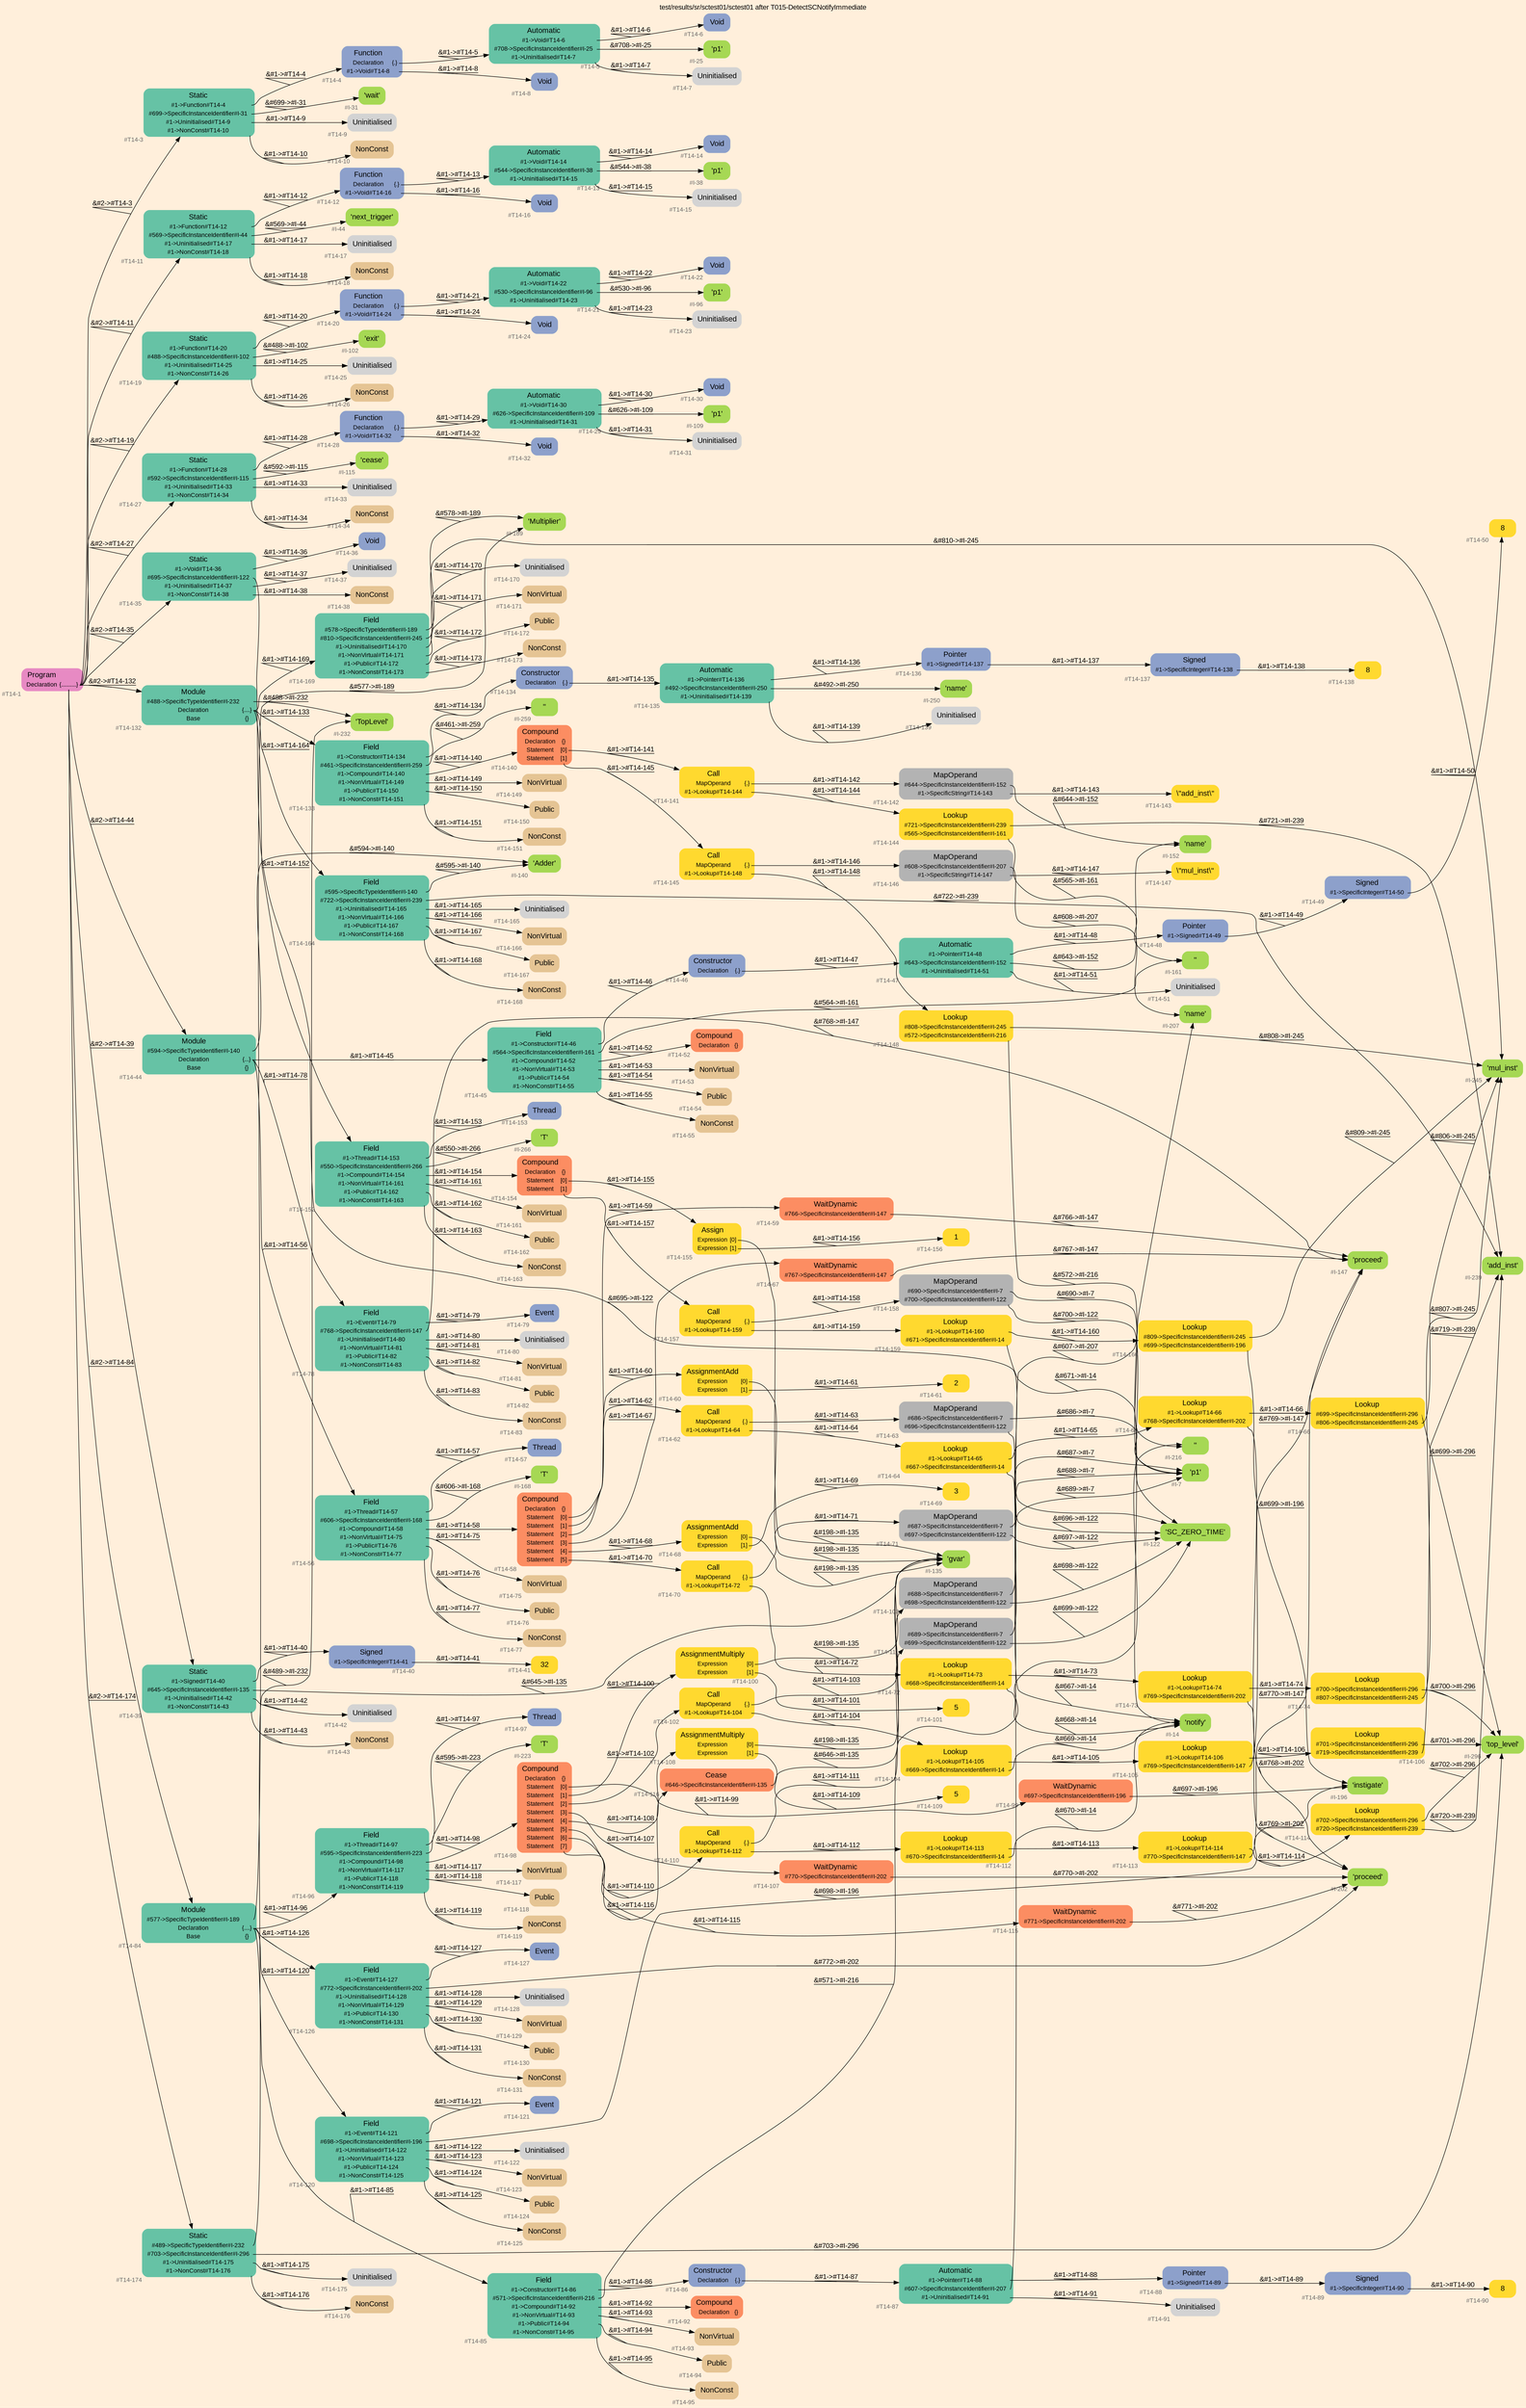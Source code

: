 digraph "test/results/sr/sctest01/sctest01 after T015-DetectSCNotifyImmediate" {
label = "test/results/sr/sctest01/sctest01 after T015-DetectSCNotifyImmediate"
labelloc = t
graph [
    rankdir = "LR"
    ranksep = 0.3
    bgcolor = antiquewhite1
    color = black
    fontcolor = black
    fontname = "Arial"
];
node [
    fontname = "Arial"
];
edge [
    fontname = "Arial"
];

// -------------------- node figure --------------------
// -------- block #T14-1 ----------
"#T14-1" [
    fillcolor = "/set28/4"
    xlabel = "#T14-1"
    fontsize = "12"
    fontcolor = grey40
    shape = "plaintext"
    label = <<TABLE BORDER="0" CELLBORDER="0" CELLSPACING="0">
     <TR><TD><FONT COLOR="black" POINT-SIZE="15">Program</FONT></TD></TR>
     <TR><TD><FONT COLOR="black" POINT-SIZE="12">Declaration</FONT></TD><TD PORT="port0"><FONT COLOR="black" POINT-SIZE="12">{..........}</FONT></TD></TR>
    </TABLE>>
    style = "rounded,filled"
];

// -------- block #T14-3 ----------
"#T14-3" [
    fillcolor = "/set28/1"
    xlabel = "#T14-3"
    fontsize = "12"
    fontcolor = grey40
    shape = "plaintext"
    label = <<TABLE BORDER="0" CELLBORDER="0" CELLSPACING="0">
     <TR><TD><FONT COLOR="black" POINT-SIZE="15">Static</FONT></TD></TR>
     <TR><TD><FONT COLOR="black" POINT-SIZE="12">#1-&gt;Function#T14-4</FONT></TD><TD PORT="port0"></TD></TR>
     <TR><TD><FONT COLOR="black" POINT-SIZE="12">#699-&gt;SpecificInstanceIdentifier#I-31</FONT></TD><TD PORT="port1"></TD></TR>
     <TR><TD><FONT COLOR="black" POINT-SIZE="12">#1-&gt;Uninitialised#T14-9</FONT></TD><TD PORT="port2"></TD></TR>
     <TR><TD><FONT COLOR="black" POINT-SIZE="12">#1-&gt;NonConst#T14-10</FONT></TD><TD PORT="port3"></TD></TR>
    </TABLE>>
    style = "rounded,filled"
];

// -------- block #T14-4 ----------
"#T14-4" [
    fillcolor = "/set28/3"
    xlabel = "#T14-4"
    fontsize = "12"
    fontcolor = grey40
    shape = "plaintext"
    label = <<TABLE BORDER="0" CELLBORDER="0" CELLSPACING="0">
     <TR><TD><FONT COLOR="black" POINT-SIZE="15">Function</FONT></TD></TR>
     <TR><TD><FONT COLOR="black" POINT-SIZE="12">Declaration</FONT></TD><TD PORT="port0"><FONT COLOR="black" POINT-SIZE="12">{.}</FONT></TD></TR>
     <TR><TD><FONT COLOR="black" POINT-SIZE="12">#1-&gt;Void#T14-8</FONT></TD><TD PORT="port1"></TD></TR>
    </TABLE>>
    style = "rounded,filled"
];

// -------- block #T14-5 ----------
"#T14-5" [
    fillcolor = "/set28/1"
    xlabel = "#T14-5"
    fontsize = "12"
    fontcolor = grey40
    shape = "plaintext"
    label = <<TABLE BORDER="0" CELLBORDER="0" CELLSPACING="0">
     <TR><TD><FONT COLOR="black" POINT-SIZE="15">Automatic</FONT></TD></TR>
     <TR><TD><FONT COLOR="black" POINT-SIZE="12">#1-&gt;Void#T14-6</FONT></TD><TD PORT="port0"></TD></TR>
     <TR><TD><FONT COLOR="black" POINT-SIZE="12">#708-&gt;SpecificInstanceIdentifier#I-25</FONT></TD><TD PORT="port1"></TD></TR>
     <TR><TD><FONT COLOR="black" POINT-SIZE="12">#1-&gt;Uninitialised#T14-7</FONT></TD><TD PORT="port2"></TD></TR>
    </TABLE>>
    style = "rounded,filled"
];

// -------- block #T14-6 ----------
"#T14-6" [
    fillcolor = "/set28/3"
    xlabel = "#T14-6"
    fontsize = "12"
    fontcolor = grey40
    shape = "plaintext"
    label = <<TABLE BORDER="0" CELLBORDER="0" CELLSPACING="0">
     <TR><TD><FONT COLOR="black" POINT-SIZE="15">Void</FONT></TD></TR>
    </TABLE>>
    style = "rounded,filled"
];

// -------- block #I-25 ----------
"#I-25" [
    fillcolor = "/set28/5"
    xlabel = "#I-25"
    fontsize = "12"
    fontcolor = grey40
    shape = "plaintext"
    label = <<TABLE BORDER="0" CELLBORDER="0" CELLSPACING="0">
     <TR><TD><FONT COLOR="black" POINT-SIZE="15">'p1'</FONT></TD></TR>
    </TABLE>>
    style = "rounded,filled"
];

// -------- block #T14-7 ----------
"#T14-7" [
    xlabel = "#T14-7"
    fontsize = "12"
    fontcolor = grey40
    shape = "plaintext"
    label = <<TABLE BORDER="0" CELLBORDER="0" CELLSPACING="0">
     <TR><TD><FONT COLOR="black" POINT-SIZE="15">Uninitialised</FONT></TD></TR>
    </TABLE>>
    style = "rounded,filled"
];

// -------- block #T14-8 ----------
"#T14-8" [
    fillcolor = "/set28/3"
    xlabel = "#T14-8"
    fontsize = "12"
    fontcolor = grey40
    shape = "plaintext"
    label = <<TABLE BORDER="0" CELLBORDER="0" CELLSPACING="0">
     <TR><TD><FONT COLOR="black" POINT-SIZE="15">Void</FONT></TD></TR>
    </TABLE>>
    style = "rounded,filled"
];

// -------- block #I-31 ----------
"#I-31" [
    fillcolor = "/set28/5"
    xlabel = "#I-31"
    fontsize = "12"
    fontcolor = grey40
    shape = "plaintext"
    label = <<TABLE BORDER="0" CELLBORDER="0" CELLSPACING="0">
     <TR><TD><FONT COLOR="black" POINT-SIZE="15">'wait'</FONT></TD></TR>
    </TABLE>>
    style = "rounded,filled"
];

// -------- block #T14-9 ----------
"#T14-9" [
    xlabel = "#T14-9"
    fontsize = "12"
    fontcolor = grey40
    shape = "plaintext"
    label = <<TABLE BORDER="0" CELLBORDER="0" CELLSPACING="0">
     <TR><TD><FONT COLOR="black" POINT-SIZE="15">Uninitialised</FONT></TD></TR>
    </TABLE>>
    style = "rounded,filled"
];

// -------- block #T14-10 ----------
"#T14-10" [
    fillcolor = "/set28/7"
    xlabel = "#T14-10"
    fontsize = "12"
    fontcolor = grey40
    shape = "plaintext"
    label = <<TABLE BORDER="0" CELLBORDER="0" CELLSPACING="0">
     <TR><TD><FONT COLOR="black" POINT-SIZE="15">NonConst</FONT></TD></TR>
    </TABLE>>
    style = "rounded,filled"
];

// -------- block #T14-11 ----------
"#T14-11" [
    fillcolor = "/set28/1"
    xlabel = "#T14-11"
    fontsize = "12"
    fontcolor = grey40
    shape = "plaintext"
    label = <<TABLE BORDER="0" CELLBORDER="0" CELLSPACING="0">
     <TR><TD><FONT COLOR="black" POINT-SIZE="15">Static</FONT></TD></TR>
     <TR><TD><FONT COLOR="black" POINT-SIZE="12">#1-&gt;Function#T14-12</FONT></TD><TD PORT="port0"></TD></TR>
     <TR><TD><FONT COLOR="black" POINT-SIZE="12">#569-&gt;SpecificInstanceIdentifier#I-44</FONT></TD><TD PORT="port1"></TD></TR>
     <TR><TD><FONT COLOR="black" POINT-SIZE="12">#1-&gt;Uninitialised#T14-17</FONT></TD><TD PORT="port2"></TD></TR>
     <TR><TD><FONT COLOR="black" POINT-SIZE="12">#1-&gt;NonConst#T14-18</FONT></TD><TD PORT="port3"></TD></TR>
    </TABLE>>
    style = "rounded,filled"
];

// -------- block #T14-12 ----------
"#T14-12" [
    fillcolor = "/set28/3"
    xlabel = "#T14-12"
    fontsize = "12"
    fontcolor = grey40
    shape = "plaintext"
    label = <<TABLE BORDER="0" CELLBORDER="0" CELLSPACING="0">
     <TR><TD><FONT COLOR="black" POINT-SIZE="15">Function</FONT></TD></TR>
     <TR><TD><FONT COLOR="black" POINT-SIZE="12">Declaration</FONT></TD><TD PORT="port0"><FONT COLOR="black" POINT-SIZE="12">{.}</FONT></TD></TR>
     <TR><TD><FONT COLOR="black" POINT-SIZE="12">#1-&gt;Void#T14-16</FONT></TD><TD PORT="port1"></TD></TR>
    </TABLE>>
    style = "rounded,filled"
];

// -------- block #T14-13 ----------
"#T14-13" [
    fillcolor = "/set28/1"
    xlabel = "#T14-13"
    fontsize = "12"
    fontcolor = grey40
    shape = "plaintext"
    label = <<TABLE BORDER="0" CELLBORDER="0" CELLSPACING="0">
     <TR><TD><FONT COLOR="black" POINT-SIZE="15">Automatic</FONT></TD></TR>
     <TR><TD><FONT COLOR="black" POINT-SIZE="12">#1-&gt;Void#T14-14</FONT></TD><TD PORT="port0"></TD></TR>
     <TR><TD><FONT COLOR="black" POINT-SIZE="12">#544-&gt;SpecificInstanceIdentifier#I-38</FONT></TD><TD PORT="port1"></TD></TR>
     <TR><TD><FONT COLOR="black" POINT-SIZE="12">#1-&gt;Uninitialised#T14-15</FONT></TD><TD PORT="port2"></TD></TR>
    </TABLE>>
    style = "rounded,filled"
];

// -------- block #T14-14 ----------
"#T14-14" [
    fillcolor = "/set28/3"
    xlabel = "#T14-14"
    fontsize = "12"
    fontcolor = grey40
    shape = "plaintext"
    label = <<TABLE BORDER="0" CELLBORDER="0" CELLSPACING="0">
     <TR><TD><FONT COLOR="black" POINT-SIZE="15">Void</FONT></TD></TR>
    </TABLE>>
    style = "rounded,filled"
];

// -------- block #I-38 ----------
"#I-38" [
    fillcolor = "/set28/5"
    xlabel = "#I-38"
    fontsize = "12"
    fontcolor = grey40
    shape = "plaintext"
    label = <<TABLE BORDER="0" CELLBORDER="0" CELLSPACING="0">
     <TR><TD><FONT COLOR="black" POINT-SIZE="15">'p1'</FONT></TD></TR>
    </TABLE>>
    style = "rounded,filled"
];

// -------- block #T14-15 ----------
"#T14-15" [
    xlabel = "#T14-15"
    fontsize = "12"
    fontcolor = grey40
    shape = "plaintext"
    label = <<TABLE BORDER="0" CELLBORDER="0" CELLSPACING="0">
     <TR><TD><FONT COLOR="black" POINT-SIZE="15">Uninitialised</FONT></TD></TR>
    </TABLE>>
    style = "rounded,filled"
];

// -------- block #T14-16 ----------
"#T14-16" [
    fillcolor = "/set28/3"
    xlabel = "#T14-16"
    fontsize = "12"
    fontcolor = grey40
    shape = "plaintext"
    label = <<TABLE BORDER="0" CELLBORDER="0" CELLSPACING="0">
     <TR><TD><FONT COLOR="black" POINT-SIZE="15">Void</FONT></TD></TR>
    </TABLE>>
    style = "rounded,filled"
];

// -------- block #I-44 ----------
"#I-44" [
    fillcolor = "/set28/5"
    xlabel = "#I-44"
    fontsize = "12"
    fontcolor = grey40
    shape = "plaintext"
    label = <<TABLE BORDER="0" CELLBORDER="0" CELLSPACING="0">
     <TR><TD><FONT COLOR="black" POINT-SIZE="15">'next_trigger'</FONT></TD></TR>
    </TABLE>>
    style = "rounded,filled"
];

// -------- block #T14-17 ----------
"#T14-17" [
    xlabel = "#T14-17"
    fontsize = "12"
    fontcolor = grey40
    shape = "plaintext"
    label = <<TABLE BORDER="0" CELLBORDER="0" CELLSPACING="0">
     <TR><TD><FONT COLOR="black" POINT-SIZE="15">Uninitialised</FONT></TD></TR>
    </TABLE>>
    style = "rounded,filled"
];

// -------- block #T14-18 ----------
"#T14-18" [
    fillcolor = "/set28/7"
    xlabel = "#T14-18"
    fontsize = "12"
    fontcolor = grey40
    shape = "plaintext"
    label = <<TABLE BORDER="0" CELLBORDER="0" CELLSPACING="0">
     <TR><TD><FONT COLOR="black" POINT-SIZE="15">NonConst</FONT></TD></TR>
    </TABLE>>
    style = "rounded,filled"
];

// -------- block #T14-19 ----------
"#T14-19" [
    fillcolor = "/set28/1"
    xlabel = "#T14-19"
    fontsize = "12"
    fontcolor = grey40
    shape = "plaintext"
    label = <<TABLE BORDER="0" CELLBORDER="0" CELLSPACING="0">
     <TR><TD><FONT COLOR="black" POINT-SIZE="15">Static</FONT></TD></TR>
     <TR><TD><FONT COLOR="black" POINT-SIZE="12">#1-&gt;Function#T14-20</FONT></TD><TD PORT="port0"></TD></TR>
     <TR><TD><FONT COLOR="black" POINT-SIZE="12">#488-&gt;SpecificInstanceIdentifier#I-102</FONT></TD><TD PORT="port1"></TD></TR>
     <TR><TD><FONT COLOR="black" POINT-SIZE="12">#1-&gt;Uninitialised#T14-25</FONT></TD><TD PORT="port2"></TD></TR>
     <TR><TD><FONT COLOR="black" POINT-SIZE="12">#1-&gt;NonConst#T14-26</FONT></TD><TD PORT="port3"></TD></TR>
    </TABLE>>
    style = "rounded,filled"
];

// -------- block #T14-20 ----------
"#T14-20" [
    fillcolor = "/set28/3"
    xlabel = "#T14-20"
    fontsize = "12"
    fontcolor = grey40
    shape = "plaintext"
    label = <<TABLE BORDER="0" CELLBORDER="0" CELLSPACING="0">
     <TR><TD><FONT COLOR="black" POINT-SIZE="15">Function</FONT></TD></TR>
     <TR><TD><FONT COLOR="black" POINT-SIZE="12">Declaration</FONT></TD><TD PORT="port0"><FONT COLOR="black" POINT-SIZE="12">{.}</FONT></TD></TR>
     <TR><TD><FONT COLOR="black" POINT-SIZE="12">#1-&gt;Void#T14-24</FONT></TD><TD PORT="port1"></TD></TR>
    </TABLE>>
    style = "rounded,filled"
];

// -------- block #T14-21 ----------
"#T14-21" [
    fillcolor = "/set28/1"
    xlabel = "#T14-21"
    fontsize = "12"
    fontcolor = grey40
    shape = "plaintext"
    label = <<TABLE BORDER="0" CELLBORDER="0" CELLSPACING="0">
     <TR><TD><FONT COLOR="black" POINT-SIZE="15">Automatic</FONT></TD></TR>
     <TR><TD><FONT COLOR="black" POINT-SIZE="12">#1-&gt;Void#T14-22</FONT></TD><TD PORT="port0"></TD></TR>
     <TR><TD><FONT COLOR="black" POINT-SIZE="12">#530-&gt;SpecificInstanceIdentifier#I-96</FONT></TD><TD PORT="port1"></TD></TR>
     <TR><TD><FONT COLOR="black" POINT-SIZE="12">#1-&gt;Uninitialised#T14-23</FONT></TD><TD PORT="port2"></TD></TR>
    </TABLE>>
    style = "rounded,filled"
];

// -------- block #T14-22 ----------
"#T14-22" [
    fillcolor = "/set28/3"
    xlabel = "#T14-22"
    fontsize = "12"
    fontcolor = grey40
    shape = "plaintext"
    label = <<TABLE BORDER="0" CELLBORDER="0" CELLSPACING="0">
     <TR><TD><FONT COLOR="black" POINT-SIZE="15">Void</FONT></TD></TR>
    </TABLE>>
    style = "rounded,filled"
];

// -------- block #I-96 ----------
"#I-96" [
    fillcolor = "/set28/5"
    xlabel = "#I-96"
    fontsize = "12"
    fontcolor = grey40
    shape = "plaintext"
    label = <<TABLE BORDER="0" CELLBORDER="0" CELLSPACING="0">
     <TR><TD><FONT COLOR="black" POINT-SIZE="15">'p1'</FONT></TD></TR>
    </TABLE>>
    style = "rounded,filled"
];

// -------- block #T14-23 ----------
"#T14-23" [
    xlabel = "#T14-23"
    fontsize = "12"
    fontcolor = grey40
    shape = "plaintext"
    label = <<TABLE BORDER="0" CELLBORDER="0" CELLSPACING="0">
     <TR><TD><FONT COLOR="black" POINT-SIZE="15">Uninitialised</FONT></TD></TR>
    </TABLE>>
    style = "rounded,filled"
];

// -------- block #T14-24 ----------
"#T14-24" [
    fillcolor = "/set28/3"
    xlabel = "#T14-24"
    fontsize = "12"
    fontcolor = grey40
    shape = "plaintext"
    label = <<TABLE BORDER="0" CELLBORDER="0" CELLSPACING="0">
     <TR><TD><FONT COLOR="black" POINT-SIZE="15">Void</FONT></TD></TR>
    </TABLE>>
    style = "rounded,filled"
];

// -------- block #I-102 ----------
"#I-102" [
    fillcolor = "/set28/5"
    xlabel = "#I-102"
    fontsize = "12"
    fontcolor = grey40
    shape = "plaintext"
    label = <<TABLE BORDER="0" CELLBORDER="0" CELLSPACING="0">
     <TR><TD><FONT COLOR="black" POINT-SIZE="15">'exit'</FONT></TD></TR>
    </TABLE>>
    style = "rounded,filled"
];

// -------- block #T14-25 ----------
"#T14-25" [
    xlabel = "#T14-25"
    fontsize = "12"
    fontcolor = grey40
    shape = "plaintext"
    label = <<TABLE BORDER="0" CELLBORDER="0" CELLSPACING="0">
     <TR><TD><FONT COLOR="black" POINT-SIZE="15">Uninitialised</FONT></TD></TR>
    </TABLE>>
    style = "rounded,filled"
];

// -------- block #T14-26 ----------
"#T14-26" [
    fillcolor = "/set28/7"
    xlabel = "#T14-26"
    fontsize = "12"
    fontcolor = grey40
    shape = "plaintext"
    label = <<TABLE BORDER="0" CELLBORDER="0" CELLSPACING="0">
     <TR><TD><FONT COLOR="black" POINT-SIZE="15">NonConst</FONT></TD></TR>
    </TABLE>>
    style = "rounded,filled"
];

// -------- block #T14-27 ----------
"#T14-27" [
    fillcolor = "/set28/1"
    xlabel = "#T14-27"
    fontsize = "12"
    fontcolor = grey40
    shape = "plaintext"
    label = <<TABLE BORDER="0" CELLBORDER="0" CELLSPACING="0">
     <TR><TD><FONT COLOR="black" POINT-SIZE="15">Static</FONT></TD></TR>
     <TR><TD><FONT COLOR="black" POINT-SIZE="12">#1-&gt;Function#T14-28</FONT></TD><TD PORT="port0"></TD></TR>
     <TR><TD><FONT COLOR="black" POINT-SIZE="12">#592-&gt;SpecificInstanceIdentifier#I-115</FONT></TD><TD PORT="port1"></TD></TR>
     <TR><TD><FONT COLOR="black" POINT-SIZE="12">#1-&gt;Uninitialised#T14-33</FONT></TD><TD PORT="port2"></TD></TR>
     <TR><TD><FONT COLOR="black" POINT-SIZE="12">#1-&gt;NonConst#T14-34</FONT></TD><TD PORT="port3"></TD></TR>
    </TABLE>>
    style = "rounded,filled"
];

// -------- block #T14-28 ----------
"#T14-28" [
    fillcolor = "/set28/3"
    xlabel = "#T14-28"
    fontsize = "12"
    fontcolor = grey40
    shape = "plaintext"
    label = <<TABLE BORDER="0" CELLBORDER="0" CELLSPACING="0">
     <TR><TD><FONT COLOR="black" POINT-SIZE="15">Function</FONT></TD></TR>
     <TR><TD><FONT COLOR="black" POINT-SIZE="12">Declaration</FONT></TD><TD PORT="port0"><FONT COLOR="black" POINT-SIZE="12">{.}</FONT></TD></TR>
     <TR><TD><FONT COLOR="black" POINT-SIZE="12">#1-&gt;Void#T14-32</FONT></TD><TD PORT="port1"></TD></TR>
    </TABLE>>
    style = "rounded,filled"
];

// -------- block #T14-29 ----------
"#T14-29" [
    fillcolor = "/set28/1"
    xlabel = "#T14-29"
    fontsize = "12"
    fontcolor = grey40
    shape = "plaintext"
    label = <<TABLE BORDER="0" CELLBORDER="0" CELLSPACING="0">
     <TR><TD><FONT COLOR="black" POINT-SIZE="15">Automatic</FONT></TD></TR>
     <TR><TD><FONT COLOR="black" POINT-SIZE="12">#1-&gt;Void#T14-30</FONT></TD><TD PORT="port0"></TD></TR>
     <TR><TD><FONT COLOR="black" POINT-SIZE="12">#626-&gt;SpecificInstanceIdentifier#I-109</FONT></TD><TD PORT="port1"></TD></TR>
     <TR><TD><FONT COLOR="black" POINT-SIZE="12">#1-&gt;Uninitialised#T14-31</FONT></TD><TD PORT="port2"></TD></TR>
    </TABLE>>
    style = "rounded,filled"
];

// -------- block #T14-30 ----------
"#T14-30" [
    fillcolor = "/set28/3"
    xlabel = "#T14-30"
    fontsize = "12"
    fontcolor = grey40
    shape = "plaintext"
    label = <<TABLE BORDER="0" CELLBORDER="0" CELLSPACING="0">
     <TR><TD><FONT COLOR="black" POINT-SIZE="15">Void</FONT></TD></TR>
    </TABLE>>
    style = "rounded,filled"
];

// -------- block #I-109 ----------
"#I-109" [
    fillcolor = "/set28/5"
    xlabel = "#I-109"
    fontsize = "12"
    fontcolor = grey40
    shape = "plaintext"
    label = <<TABLE BORDER="0" CELLBORDER="0" CELLSPACING="0">
     <TR><TD><FONT COLOR="black" POINT-SIZE="15">'p1'</FONT></TD></TR>
    </TABLE>>
    style = "rounded,filled"
];

// -------- block #T14-31 ----------
"#T14-31" [
    xlabel = "#T14-31"
    fontsize = "12"
    fontcolor = grey40
    shape = "plaintext"
    label = <<TABLE BORDER="0" CELLBORDER="0" CELLSPACING="0">
     <TR><TD><FONT COLOR="black" POINT-SIZE="15">Uninitialised</FONT></TD></TR>
    </TABLE>>
    style = "rounded,filled"
];

// -------- block #T14-32 ----------
"#T14-32" [
    fillcolor = "/set28/3"
    xlabel = "#T14-32"
    fontsize = "12"
    fontcolor = grey40
    shape = "plaintext"
    label = <<TABLE BORDER="0" CELLBORDER="0" CELLSPACING="0">
     <TR><TD><FONT COLOR="black" POINT-SIZE="15">Void</FONT></TD></TR>
    </TABLE>>
    style = "rounded,filled"
];

// -------- block #I-115 ----------
"#I-115" [
    fillcolor = "/set28/5"
    xlabel = "#I-115"
    fontsize = "12"
    fontcolor = grey40
    shape = "plaintext"
    label = <<TABLE BORDER="0" CELLBORDER="0" CELLSPACING="0">
     <TR><TD><FONT COLOR="black" POINT-SIZE="15">'cease'</FONT></TD></TR>
    </TABLE>>
    style = "rounded,filled"
];

// -------- block #T14-33 ----------
"#T14-33" [
    xlabel = "#T14-33"
    fontsize = "12"
    fontcolor = grey40
    shape = "plaintext"
    label = <<TABLE BORDER="0" CELLBORDER="0" CELLSPACING="0">
     <TR><TD><FONT COLOR="black" POINT-SIZE="15">Uninitialised</FONT></TD></TR>
    </TABLE>>
    style = "rounded,filled"
];

// -------- block #T14-34 ----------
"#T14-34" [
    fillcolor = "/set28/7"
    xlabel = "#T14-34"
    fontsize = "12"
    fontcolor = grey40
    shape = "plaintext"
    label = <<TABLE BORDER="0" CELLBORDER="0" CELLSPACING="0">
     <TR><TD><FONT COLOR="black" POINT-SIZE="15">NonConst</FONT></TD></TR>
    </TABLE>>
    style = "rounded,filled"
];

// -------- block #T14-35 ----------
"#T14-35" [
    fillcolor = "/set28/1"
    xlabel = "#T14-35"
    fontsize = "12"
    fontcolor = grey40
    shape = "plaintext"
    label = <<TABLE BORDER="0" CELLBORDER="0" CELLSPACING="0">
     <TR><TD><FONT COLOR="black" POINT-SIZE="15">Static</FONT></TD></TR>
     <TR><TD><FONT COLOR="black" POINT-SIZE="12">#1-&gt;Void#T14-36</FONT></TD><TD PORT="port0"></TD></TR>
     <TR><TD><FONT COLOR="black" POINT-SIZE="12">#695-&gt;SpecificInstanceIdentifier#I-122</FONT></TD><TD PORT="port1"></TD></TR>
     <TR><TD><FONT COLOR="black" POINT-SIZE="12">#1-&gt;Uninitialised#T14-37</FONT></TD><TD PORT="port2"></TD></TR>
     <TR><TD><FONT COLOR="black" POINT-SIZE="12">#1-&gt;NonConst#T14-38</FONT></TD><TD PORT="port3"></TD></TR>
    </TABLE>>
    style = "rounded,filled"
];

// -------- block #T14-36 ----------
"#T14-36" [
    fillcolor = "/set28/3"
    xlabel = "#T14-36"
    fontsize = "12"
    fontcolor = grey40
    shape = "plaintext"
    label = <<TABLE BORDER="0" CELLBORDER="0" CELLSPACING="0">
     <TR><TD><FONT COLOR="black" POINT-SIZE="15">Void</FONT></TD></TR>
    </TABLE>>
    style = "rounded,filled"
];

// -------- block #I-122 ----------
"#I-122" [
    fillcolor = "/set28/5"
    xlabel = "#I-122"
    fontsize = "12"
    fontcolor = grey40
    shape = "plaintext"
    label = <<TABLE BORDER="0" CELLBORDER="0" CELLSPACING="0">
     <TR><TD><FONT COLOR="black" POINT-SIZE="15">'SC_ZERO_TIME'</FONT></TD></TR>
    </TABLE>>
    style = "rounded,filled"
];

// -------- block #T14-37 ----------
"#T14-37" [
    xlabel = "#T14-37"
    fontsize = "12"
    fontcolor = grey40
    shape = "plaintext"
    label = <<TABLE BORDER="0" CELLBORDER="0" CELLSPACING="0">
     <TR><TD><FONT COLOR="black" POINT-SIZE="15">Uninitialised</FONT></TD></TR>
    </TABLE>>
    style = "rounded,filled"
];

// -------- block #T14-38 ----------
"#T14-38" [
    fillcolor = "/set28/7"
    xlabel = "#T14-38"
    fontsize = "12"
    fontcolor = grey40
    shape = "plaintext"
    label = <<TABLE BORDER="0" CELLBORDER="0" CELLSPACING="0">
     <TR><TD><FONT COLOR="black" POINT-SIZE="15">NonConst</FONT></TD></TR>
    </TABLE>>
    style = "rounded,filled"
];

// -------- block #T14-39 ----------
"#T14-39" [
    fillcolor = "/set28/1"
    xlabel = "#T14-39"
    fontsize = "12"
    fontcolor = grey40
    shape = "plaintext"
    label = <<TABLE BORDER="0" CELLBORDER="0" CELLSPACING="0">
     <TR><TD><FONT COLOR="black" POINT-SIZE="15">Static</FONT></TD></TR>
     <TR><TD><FONT COLOR="black" POINT-SIZE="12">#1-&gt;Signed#T14-40</FONT></TD><TD PORT="port0"></TD></TR>
     <TR><TD><FONT COLOR="black" POINT-SIZE="12">#645-&gt;SpecificInstanceIdentifier#I-135</FONT></TD><TD PORT="port1"></TD></TR>
     <TR><TD><FONT COLOR="black" POINT-SIZE="12">#1-&gt;Uninitialised#T14-42</FONT></TD><TD PORT="port2"></TD></TR>
     <TR><TD><FONT COLOR="black" POINT-SIZE="12">#1-&gt;NonConst#T14-43</FONT></TD><TD PORT="port3"></TD></TR>
    </TABLE>>
    style = "rounded,filled"
];

// -------- block #T14-40 ----------
"#T14-40" [
    fillcolor = "/set28/3"
    xlabel = "#T14-40"
    fontsize = "12"
    fontcolor = grey40
    shape = "plaintext"
    label = <<TABLE BORDER="0" CELLBORDER="0" CELLSPACING="0">
     <TR><TD><FONT COLOR="black" POINT-SIZE="15">Signed</FONT></TD></TR>
     <TR><TD><FONT COLOR="black" POINT-SIZE="12">#1-&gt;SpecificInteger#T14-41</FONT></TD><TD PORT="port0"></TD></TR>
    </TABLE>>
    style = "rounded,filled"
];

// -------- block #T14-41 ----------
"#T14-41" [
    fillcolor = "/set28/6"
    xlabel = "#T14-41"
    fontsize = "12"
    fontcolor = grey40
    shape = "plaintext"
    label = <<TABLE BORDER="0" CELLBORDER="0" CELLSPACING="0">
     <TR><TD><FONT COLOR="black" POINT-SIZE="15">32</FONT></TD></TR>
    </TABLE>>
    style = "rounded,filled"
];

// -------- block #I-135 ----------
"#I-135" [
    fillcolor = "/set28/5"
    xlabel = "#I-135"
    fontsize = "12"
    fontcolor = grey40
    shape = "plaintext"
    label = <<TABLE BORDER="0" CELLBORDER="0" CELLSPACING="0">
     <TR><TD><FONT COLOR="black" POINT-SIZE="15">'gvar'</FONT></TD></TR>
    </TABLE>>
    style = "rounded,filled"
];

// -------- block #T14-42 ----------
"#T14-42" [
    xlabel = "#T14-42"
    fontsize = "12"
    fontcolor = grey40
    shape = "plaintext"
    label = <<TABLE BORDER="0" CELLBORDER="0" CELLSPACING="0">
     <TR><TD><FONT COLOR="black" POINT-SIZE="15">Uninitialised</FONT></TD></TR>
    </TABLE>>
    style = "rounded,filled"
];

// -------- block #T14-43 ----------
"#T14-43" [
    fillcolor = "/set28/7"
    xlabel = "#T14-43"
    fontsize = "12"
    fontcolor = grey40
    shape = "plaintext"
    label = <<TABLE BORDER="0" CELLBORDER="0" CELLSPACING="0">
     <TR><TD><FONT COLOR="black" POINT-SIZE="15">NonConst</FONT></TD></TR>
    </TABLE>>
    style = "rounded,filled"
];

// -------- block #T14-44 ----------
"#T14-44" [
    fillcolor = "/set28/1"
    xlabel = "#T14-44"
    fontsize = "12"
    fontcolor = grey40
    shape = "plaintext"
    label = <<TABLE BORDER="0" CELLBORDER="0" CELLSPACING="0">
     <TR><TD><FONT COLOR="black" POINT-SIZE="15">Module</FONT></TD></TR>
     <TR><TD><FONT COLOR="black" POINT-SIZE="12">#594-&gt;SpecificTypeIdentifier#I-140</FONT></TD><TD PORT="port0"></TD></TR>
     <TR><TD><FONT COLOR="black" POINT-SIZE="12">Declaration</FONT></TD><TD PORT="port1"><FONT COLOR="black" POINT-SIZE="12">{...}</FONT></TD></TR>
     <TR><TD><FONT COLOR="black" POINT-SIZE="12">Base</FONT></TD><TD PORT="port2"><FONT COLOR="black" POINT-SIZE="12">{}</FONT></TD></TR>
    </TABLE>>
    style = "rounded,filled"
];

// -------- block #I-140 ----------
"#I-140" [
    fillcolor = "/set28/5"
    xlabel = "#I-140"
    fontsize = "12"
    fontcolor = grey40
    shape = "plaintext"
    label = <<TABLE BORDER="0" CELLBORDER="0" CELLSPACING="0">
     <TR><TD><FONT COLOR="black" POINT-SIZE="15">'Adder'</FONT></TD></TR>
    </TABLE>>
    style = "rounded,filled"
];

// -------- block #T14-45 ----------
"#T14-45" [
    fillcolor = "/set28/1"
    xlabel = "#T14-45"
    fontsize = "12"
    fontcolor = grey40
    shape = "plaintext"
    label = <<TABLE BORDER="0" CELLBORDER="0" CELLSPACING="0">
     <TR><TD><FONT COLOR="black" POINT-SIZE="15">Field</FONT></TD></TR>
     <TR><TD><FONT COLOR="black" POINT-SIZE="12">#1-&gt;Constructor#T14-46</FONT></TD><TD PORT="port0"></TD></TR>
     <TR><TD><FONT COLOR="black" POINT-SIZE="12">#564-&gt;SpecificInstanceIdentifier#I-161</FONT></TD><TD PORT="port1"></TD></TR>
     <TR><TD><FONT COLOR="black" POINT-SIZE="12">#1-&gt;Compound#T14-52</FONT></TD><TD PORT="port2"></TD></TR>
     <TR><TD><FONT COLOR="black" POINT-SIZE="12">#1-&gt;NonVirtual#T14-53</FONT></TD><TD PORT="port3"></TD></TR>
     <TR><TD><FONT COLOR="black" POINT-SIZE="12">#1-&gt;Public#T14-54</FONT></TD><TD PORT="port4"></TD></TR>
     <TR><TD><FONT COLOR="black" POINT-SIZE="12">#1-&gt;NonConst#T14-55</FONT></TD><TD PORT="port5"></TD></TR>
    </TABLE>>
    style = "rounded,filled"
];

// -------- block #T14-46 ----------
"#T14-46" [
    fillcolor = "/set28/3"
    xlabel = "#T14-46"
    fontsize = "12"
    fontcolor = grey40
    shape = "plaintext"
    label = <<TABLE BORDER="0" CELLBORDER="0" CELLSPACING="0">
     <TR><TD><FONT COLOR="black" POINT-SIZE="15">Constructor</FONT></TD></TR>
     <TR><TD><FONT COLOR="black" POINT-SIZE="12">Declaration</FONT></TD><TD PORT="port0"><FONT COLOR="black" POINT-SIZE="12">{.}</FONT></TD></TR>
    </TABLE>>
    style = "rounded,filled"
];

// -------- block #T14-47 ----------
"#T14-47" [
    fillcolor = "/set28/1"
    xlabel = "#T14-47"
    fontsize = "12"
    fontcolor = grey40
    shape = "plaintext"
    label = <<TABLE BORDER="0" CELLBORDER="0" CELLSPACING="0">
     <TR><TD><FONT COLOR="black" POINT-SIZE="15">Automatic</FONT></TD></TR>
     <TR><TD><FONT COLOR="black" POINT-SIZE="12">#1-&gt;Pointer#T14-48</FONT></TD><TD PORT="port0"></TD></TR>
     <TR><TD><FONT COLOR="black" POINT-SIZE="12">#643-&gt;SpecificInstanceIdentifier#I-152</FONT></TD><TD PORT="port1"></TD></TR>
     <TR><TD><FONT COLOR="black" POINT-SIZE="12">#1-&gt;Uninitialised#T14-51</FONT></TD><TD PORT="port2"></TD></TR>
    </TABLE>>
    style = "rounded,filled"
];

// -------- block #T14-48 ----------
"#T14-48" [
    fillcolor = "/set28/3"
    xlabel = "#T14-48"
    fontsize = "12"
    fontcolor = grey40
    shape = "plaintext"
    label = <<TABLE BORDER="0" CELLBORDER="0" CELLSPACING="0">
     <TR><TD><FONT COLOR="black" POINT-SIZE="15">Pointer</FONT></TD></TR>
     <TR><TD><FONT COLOR="black" POINT-SIZE="12">#1-&gt;Signed#T14-49</FONT></TD><TD PORT="port0"></TD></TR>
    </TABLE>>
    style = "rounded,filled"
];

// -------- block #T14-49 ----------
"#T14-49" [
    fillcolor = "/set28/3"
    xlabel = "#T14-49"
    fontsize = "12"
    fontcolor = grey40
    shape = "plaintext"
    label = <<TABLE BORDER="0" CELLBORDER="0" CELLSPACING="0">
     <TR><TD><FONT COLOR="black" POINT-SIZE="15">Signed</FONT></TD></TR>
     <TR><TD><FONT COLOR="black" POINT-SIZE="12">#1-&gt;SpecificInteger#T14-50</FONT></TD><TD PORT="port0"></TD></TR>
    </TABLE>>
    style = "rounded,filled"
];

// -------- block #T14-50 ----------
"#T14-50" [
    fillcolor = "/set28/6"
    xlabel = "#T14-50"
    fontsize = "12"
    fontcolor = grey40
    shape = "plaintext"
    label = <<TABLE BORDER="0" CELLBORDER="0" CELLSPACING="0">
     <TR><TD><FONT COLOR="black" POINT-SIZE="15">8</FONT></TD></TR>
    </TABLE>>
    style = "rounded,filled"
];

// -------- block #I-152 ----------
"#I-152" [
    fillcolor = "/set28/5"
    xlabel = "#I-152"
    fontsize = "12"
    fontcolor = grey40
    shape = "plaintext"
    label = <<TABLE BORDER="0" CELLBORDER="0" CELLSPACING="0">
     <TR><TD><FONT COLOR="black" POINT-SIZE="15">'name'</FONT></TD></TR>
    </TABLE>>
    style = "rounded,filled"
];

// -------- block #T14-51 ----------
"#T14-51" [
    xlabel = "#T14-51"
    fontsize = "12"
    fontcolor = grey40
    shape = "plaintext"
    label = <<TABLE BORDER="0" CELLBORDER="0" CELLSPACING="0">
     <TR><TD><FONT COLOR="black" POINT-SIZE="15">Uninitialised</FONT></TD></TR>
    </TABLE>>
    style = "rounded,filled"
];

// -------- block #I-161 ----------
"#I-161" [
    fillcolor = "/set28/5"
    xlabel = "#I-161"
    fontsize = "12"
    fontcolor = grey40
    shape = "plaintext"
    label = <<TABLE BORDER="0" CELLBORDER="0" CELLSPACING="0">
     <TR><TD><FONT COLOR="black" POINT-SIZE="15">''</FONT></TD></TR>
    </TABLE>>
    style = "rounded,filled"
];

// -------- block #T14-52 ----------
"#T14-52" [
    fillcolor = "/set28/2"
    xlabel = "#T14-52"
    fontsize = "12"
    fontcolor = grey40
    shape = "plaintext"
    label = <<TABLE BORDER="0" CELLBORDER="0" CELLSPACING="0">
     <TR><TD><FONT COLOR="black" POINT-SIZE="15">Compound</FONT></TD></TR>
     <TR><TD><FONT COLOR="black" POINT-SIZE="12">Declaration</FONT></TD><TD PORT="port0"><FONT COLOR="black" POINT-SIZE="12">{}</FONT></TD></TR>
    </TABLE>>
    style = "rounded,filled"
];

// -------- block #T14-53 ----------
"#T14-53" [
    fillcolor = "/set28/7"
    xlabel = "#T14-53"
    fontsize = "12"
    fontcolor = grey40
    shape = "plaintext"
    label = <<TABLE BORDER="0" CELLBORDER="0" CELLSPACING="0">
     <TR><TD><FONT COLOR="black" POINT-SIZE="15">NonVirtual</FONT></TD></TR>
    </TABLE>>
    style = "rounded,filled"
];

// -------- block #T14-54 ----------
"#T14-54" [
    fillcolor = "/set28/7"
    xlabel = "#T14-54"
    fontsize = "12"
    fontcolor = grey40
    shape = "plaintext"
    label = <<TABLE BORDER="0" CELLBORDER="0" CELLSPACING="0">
     <TR><TD><FONT COLOR="black" POINT-SIZE="15">Public</FONT></TD></TR>
    </TABLE>>
    style = "rounded,filled"
];

// -------- block #T14-55 ----------
"#T14-55" [
    fillcolor = "/set28/7"
    xlabel = "#T14-55"
    fontsize = "12"
    fontcolor = grey40
    shape = "plaintext"
    label = <<TABLE BORDER="0" CELLBORDER="0" CELLSPACING="0">
     <TR><TD><FONT COLOR="black" POINT-SIZE="15">NonConst</FONT></TD></TR>
    </TABLE>>
    style = "rounded,filled"
];

// -------- block #T14-56 ----------
"#T14-56" [
    fillcolor = "/set28/1"
    xlabel = "#T14-56"
    fontsize = "12"
    fontcolor = grey40
    shape = "plaintext"
    label = <<TABLE BORDER="0" CELLBORDER="0" CELLSPACING="0">
     <TR><TD><FONT COLOR="black" POINT-SIZE="15">Field</FONT></TD></TR>
     <TR><TD><FONT COLOR="black" POINT-SIZE="12">#1-&gt;Thread#T14-57</FONT></TD><TD PORT="port0"></TD></TR>
     <TR><TD><FONT COLOR="black" POINT-SIZE="12">#606-&gt;SpecificInstanceIdentifier#I-168</FONT></TD><TD PORT="port1"></TD></TR>
     <TR><TD><FONT COLOR="black" POINT-SIZE="12">#1-&gt;Compound#T14-58</FONT></TD><TD PORT="port2"></TD></TR>
     <TR><TD><FONT COLOR="black" POINT-SIZE="12">#1-&gt;NonVirtual#T14-75</FONT></TD><TD PORT="port3"></TD></TR>
     <TR><TD><FONT COLOR="black" POINT-SIZE="12">#1-&gt;Public#T14-76</FONT></TD><TD PORT="port4"></TD></TR>
     <TR><TD><FONT COLOR="black" POINT-SIZE="12">#1-&gt;NonConst#T14-77</FONT></TD><TD PORT="port5"></TD></TR>
    </TABLE>>
    style = "rounded,filled"
];

// -------- block #T14-57 ----------
"#T14-57" [
    fillcolor = "/set28/3"
    xlabel = "#T14-57"
    fontsize = "12"
    fontcolor = grey40
    shape = "plaintext"
    label = <<TABLE BORDER="0" CELLBORDER="0" CELLSPACING="0">
     <TR><TD><FONT COLOR="black" POINT-SIZE="15">Thread</FONT></TD></TR>
    </TABLE>>
    style = "rounded,filled"
];

// -------- block #I-168 ----------
"#I-168" [
    fillcolor = "/set28/5"
    xlabel = "#I-168"
    fontsize = "12"
    fontcolor = grey40
    shape = "plaintext"
    label = <<TABLE BORDER="0" CELLBORDER="0" CELLSPACING="0">
     <TR><TD><FONT COLOR="black" POINT-SIZE="15">'T'</FONT></TD></TR>
    </TABLE>>
    style = "rounded,filled"
];

// -------- block #T14-58 ----------
"#T14-58" [
    fillcolor = "/set28/2"
    xlabel = "#T14-58"
    fontsize = "12"
    fontcolor = grey40
    shape = "plaintext"
    label = <<TABLE BORDER="0" CELLBORDER="0" CELLSPACING="0">
     <TR><TD><FONT COLOR="black" POINT-SIZE="15">Compound</FONT></TD></TR>
     <TR><TD><FONT COLOR="black" POINT-SIZE="12">Declaration</FONT></TD><TD PORT="port0"><FONT COLOR="black" POINT-SIZE="12">{}</FONT></TD></TR>
     <TR><TD><FONT COLOR="black" POINT-SIZE="12">Statement</FONT></TD><TD PORT="port1"><FONT COLOR="black" POINT-SIZE="12">[0]</FONT></TD></TR>
     <TR><TD><FONT COLOR="black" POINT-SIZE="12">Statement</FONT></TD><TD PORT="port2"><FONT COLOR="black" POINT-SIZE="12">[1]</FONT></TD></TR>
     <TR><TD><FONT COLOR="black" POINT-SIZE="12">Statement</FONT></TD><TD PORT="port3"><FONT COLOR="black" POINT-SIZE="12">[2]</FONT></TD></TR>
     <TR><TD><FONT COLOR="black" POINT-SIZE="12">Statement</FONT></TD><TD PORT="port4"><FONT COLOR="black" POINT-SIZE="12">[3]</FONT></TD></TR>
     <TR><TD><FONT COLOR="black" POINT-SIZE="12">Statement</FONT></TD><TD PORT="port5"><FONT COLOR="black" POINT-SIZE="12">[4]</FONT></TD></TR>
     <TR><TD><FONT COLOR="black" POINT-SIZE="12">Statement</FONT></TD><TD PORT="port6"><FONT COLOR="black" POINT-SIZE="12">[5]</FONT></TD></TR>
    </TABLE>>
    style = "rounded,filled"
];

// -------- block #T14-59 ----------
"#T14-59" [
    fillcolor = "/set28/2"
    xlabel = "#T14-59"
    fontsize = "12"
    fontcolor = grey40
    shape = "plaintext"
    label = <<TABLE BORDER="0" CELLBORDER="0" CELLSPACING="0">
     <TR><TD><FONT COLOR="black" POINT-SIZE="15">WaitDynamic</FONT></TD></TR>
     <TR><TD><FONT COLOR="black" POINT-SIZE="12">#766-&gt;SpecificInstanceIdentifier#I-147</FONT></TD><TD PORT="port0"></TD></TR>
    </TABLE>>
    style = "rounded,filled"
];

// -------- block #I-147 ----------
"#I-147" [
    fillcolor = "/set28/5"
    xlabel = "#I-147"
    fontsize = "12"
    fontcolor = grey40
    shape = "plaintext"
    label = <<TABLE BORDER="0" CELLBORDER="0" CELLSPACING="0">
     <TR><TD><FONT COLOR="black" POINT-SIZE="15">'proceed'</FONT></TD></TR>
    </TABLE>>
    style = "rounded,filled"
];

// -------- block #T14-60 ----------
"#T14-60" [
    fillcolor = "/set28/6"
    xlabel = "#T14-60"
    fontsize = "12"
    fontcolor = grey40
    shape = "plaintext"
    label = <<TABLE BORDER="0" CELLBORDER="0" CELLSPACING="0">
     <TR><TD><FONT COLOR="black" POINT-SIZE="15">AssignmentAdd</FONT></TD></TR>
     <TR><TD><FONT COLOR="black" POINT-SIZE="12">Expression</FONT></TD><TD PORT="port0"><FONT COLOR="black" POINT-SIZE="12">[0]</FONT></TD></TR>
     <TR><TD><FONT COLOR="black" POINT-SIZE="12">Expression</FONT></TD><TD PORT="port1"><FONT COLOR="black" POINT-SIZE="12">[1]</FONT></TD></TR>
    </TABLE>>
    style = "rounded,filled"
];

// -------- block #T14-61 ----------
"#T14-61" [
    fillcolor = "/set28/6"
    xlabel = "#T14-61"
    fontsize = "12"
    fontcolor = grey40
    shape = "plaintext"
    label = <<TABLE BORDER="0" CELLBORDER="0" CELLSPACING="0">
     <TR><TD><FONT COLOR="black" POINT-SIZE="15">2</FONT></TD></TR>
    </TABLE>>
    style = "rounded,filled"
];

// -------- block #T14-62 ----------
"#T14-62" [
    fillcolor = "/set28/6"
    xlabel = "#T14-62"
    fontsize = "12"
    fontcolor = grey40
    shape = "plaintext"
    label = <<TABLE BORDER="0" CELLBORDER="0" CELLSPACING="0">
     <TR><TD><FONT COLOR="black" POINT-SIZE="15">Call</FONT></TD></TR>
     <TR><TD><FONT COLOR="black" POINT-SIZE="12">MapOperand</FONT></TD><TD PORT="port0"><FONT COLOR="black" POINT-SIZE="12">{.}</FONT></TD></TR>
     <TR><TD><FONT COLOR="black" POINT-SIZE="12">#1-&gt;Lookup#T14-64</FONT></TD><TD PORT="port1"></TD></TR>
    </TABLE>>
    style = "rounded,filled"
];

// -------- block #T14-63 ----------
"#T14-63" [
    fillcolor = "/set28/8"
    xlabel = "#T14-63"
    fontsize = "12"
    fontcolor = grey40
    shape = "plaintext"
    label = <<TABLE BORDER="0" CELLBORDER="0" CELLSPACING="0">
     <TR><TD><FONT COLOR="black" POINT-SIZE="15">MapOperand</FONT></TD></TR>
     <TR><TD><FONT COLOR="black" POINT-SIZE="12">#686-&gt;SpecificInstanceIdentifier#I-7</FONT></TD><TD PORT="port0"></TD></TR>
     <TR><TD><FONT COLOR="black" POINT-SIZE="12">#696-&gt;SpecificInstanceIdentifier#I-122</FONT></TD><TD PORT="port1"></TD></TR>
    </TABLE>>
    style = "rounded,filled"
];

// -------- block #I-7 ----------
"#I-7" [
    fillcolor = "/set28/5"
    xlabel = "#I-7"
    fontsize = "12"
    fontcolor = grey40
    shape = "plaintext"
    label = <<TABLE BORDER="0" CELLBORDER="0" CELLSPACING="0">
     <TR><TD><FONT COLOR="black" POINT-SIZE="15">'p1'</FONT></TD></TR>
    </TABLE>>
    style = "rounded,filled"
];

// -------- block #T14-64 ----------
"#T14-64" [
    fillcolor = "/set28/6"
    xlabel = "#T14-64"
    fontsize = "12"
    fontcolor = grey40
    shape = "plaintext"
    label = <<TABLE BORDER="0" CELLBORDER="0" CELLSPACING="0">
     <TR><TD><FONT COLOR="black" POINT-SIZE="15">Lookup</FONT></TD></TR>
     <TR><TD><FONT COLOR="black" POINT-SIZE="12">#1-&gt;Lookup#T14-65</FONT></TD><TD PORT="port0"></TD></TR>
     <TR><TD><FONT COLOR="black" POINT-SIZE="12">#667-&gt;SpecificInstanceIdentifier#I-14</FONT></TD><TD PORT="port1"></TD></TR>
    </TABLE>>
    style = "rounded,filled"
];

// -------- block #T14-65 ----------
"#T14-65" [
    fillcolor = "/set28/6"
    xlabel = "#T14-65"
    fontsize = "12"
    fontcolor = grey40
    shape = "plaintext"
    label = <<TABLE BORDER="0" CELLBORDER="0" CELLSPACING="0">
     <TR><TD><FONT COLOR="black" POINT-SIZE="15">Lookup</FONT></TD></TR>
     <TR><TD><FONT COLOR="black" POINT-SIZE="12">#1-&gt;Lookup#T14-66</FONT></TD><TD PORT="port0"></TD></TR>
     <TR><TD><FONT COLOR="black" POINT-SIZE="12">#768-&gt;SpecificInstanceIdentifier#I-202</FONT></TD><TD PORT="port1"></TD></TR>
    </TABLE>>
    style = "rounded,filled"
];

// -------- block #T14-66 ----------
"#T14-66" [
    fillcolor = "/set28/6"
    xlabel = "#T14-66"
    fontsize = "12"
    fontcolor = grey40
    shape = "plaintext"
    label = <<TABLE BORDER="0" CELLBORDER="0" CELLSPACING="0">
     <TR><TD><FONT COLOR="black" POINT-SIZE="15">Lookup</FONT></TD></TR>
     <TR><TD><FONT COLOR="black" POINT-SIZE="12">#699-&gt;SpecificInstanceIdentifier#I-296</FONT></TD><TD PORT="port0"></TD></TR>
     <TR><TD><FONT COLOR="black" POINT-SIZE="12">#806-&gt;SpecificInstanceIdentifier#I-245</FONT></TD><TD PORT="port1"></TD></TR>
    </TABLE>>
    style = "rounded,filled"
];

// -------- block #I-296 ----------
"#I-296" [
    fillcolor = "/set28/5"
    xlabel = "#I-296"
    fontsize = "12"
    fontcolor = grey40
    shape = "plaintext"
    label = <<TABLE BORDER="0" CELLBORDER="0" CELLSPACING="0">
     <TR><TD><FONT COLOR="black" POINT-SIZE="15">'top_level'</FONT></TD></TR>
    </TABLE>>
    style = "rounded,filled"
];

// -------- block #I-245 ----------
"#I-245" [
    fillcolor = "/set28/5"
    xlabel = "#I-245"
    fontsize = "12"
    fontcolor = grey40
    shape = "plaintext"
    label = <<TABLE BORDER="0" CELLBORDER="0" CELLSPACING="0">
     <TR><TD><FONT COLOR="black" POINT-SIZE="15">'mul_inst'</FONT></TD></TR>
    </TABLE>>
    style = "rounded,filled"
];

// -------- block #I-202 ----------
"#I-202" [
    fillcolor = "/set28/5"
    xlabel = "#I-202"
    fontsize = "12"
    fontcolor = grey40
    shape = "plaintext"
    label = <<TABLE BORDER="0" CELLBORDER="0" CELLSPACING="0">
     <TR><TD><FONT COLOR="black" POINT-SIZE="15">'proceed'</FONT></TD></TR>
    </TABLE>>
    style = "rounded,filled"
];

// -------- block #I-14 ----------
"#I-14" [
    fillcolor = "/set28/5"
    xlabel = "#I-14"
    fontsize = "12"
    fontcolor = grey40
    shape = "plaintext"
    label = <<TABLE BORDER="0" CELLBORDER="0" CELLSPACING="0">
     <TR><TD><FONT COLOR="black" POINT-SIZE="15">'notify'</FONT></TD></TR>
    </TABLE>>
    style = "rounded,filled"
];

// -------- block #T14-67 ----------
"#T14-67" [
    fillcolor = "/set28/2"
    xlabel = "#T14-67"
    fontsize = "12"
    fontcolor = grey40
    shape = "plaintext"
    label = <<TABLE BORDER="0" CELLBORDER="0" CELLSPACING="0">
     <TR><TD><FONT COLOR="black" POINT-SIZE="15">WaitDynamic</FONT></TD></TR>
     <TR><TD><FONT COLOR="black" POINT-SIZE="12">#767-&gt;SpecificInstanceIdentifier#I-147</FONT></TD><TD PORT="port0"></TD></TR>
    </TABLE>>
    style = "rounded,filled"
];

// -------- block #T14-68 ----------
"#T14-68" [
    fillcolor = "/set28/6"
    xlabel = "#T14-68"
    fontsize = "12"
    fontcolor = grey40
    shape = "plaintext"
    label = <<TABLE BORDER="0" CELLBORDER="0" CELLSPACING="0">
     <TR><TD><FONT COLOR="black" POINT-SIZE="15">AssignmentAdd</FONT></TD></TR>
     <TR><TD><FONT COLOR="black" POINT-SIZE="12">Expression</FONT></TD><TD PORT="port0"><FONT COLOR="black" POINT-SIZE="12">[0]</FONT></TD></TR>
     <TR><TD><FONT COLOR="black" POINT-SIZE="12">Expression</FONT></TD><TD PORT="port1"><FONT COLOR="black" POINT-SIZE="12">[1]</FONT></TD></TR>
    </TABLE>>
    style = "rounded,filled"
];

// -------- block #T14-69 ----------
"#T14-69" [
    fillcolor = "/set28/6"
    xlabel = "#T14-69"
    fontsize = "12"
    fontcolor = grey40
    shape = "plaintext"
    label = <<TABLE BORDER="0" CELLBORDER="0" CELLSPACING="0">
     <TR><TD><FONT COLOR="black" POINT-SIZE="15">3</FONT></TD></TR>
    </TABLE>>
    style = "rounded,filled"
];

// -------- block #T14-70 ----------
"#T14-70" [
    fillcolor = "/set28/6"
    xlabel = "#T14-70"
    fontsize = "12"
    fontcolor = grey40
    shape = "plaintext"
    label = <<TABLE BORDER="0" CELLBORDER="0" CELLSPACING="0">
     <TR><TD><FONT COLOR="black" POINT-SIZE="15">Call</FONT></TD></TR>
     <TR><TD><FONT COLOR="black" POINT-SIZE="12">MapOperand</FONT></TD><TD PORT="port0"><FONT COLOR="black" POINT-SIZE="12">{.}</FONT></TD></TR>
     <TR><TD><FONT COLOR="black" POINT-SIZE="12">#1-&gt;Lookup#T14-72</FONT></TD><TD PORT="port1"></TD></TR>
    </TABLE>>
    style = "rounded,filled"
];

// -------- block #T14-71 ----------
"#T14-71" [
    fillcolor = "/set28/8"
    xlabel = "#T14-71"
    fontsize = "12"
    fontcolor = grey40
    shape = "plaintext"
    label = <<TABLE BORDER="0" CELLBORDER="0" CELLSPACING="0">
     <TR><TD><FONT COLOR="black" POINT-SIZE="15">MapOperand</FONT></TD></TR>
     <TR><TD><FONT COLOR="black" POINT-SIZE="12">#687-&gt;SpecificInstanceIdentifier#I-7</FONT></TD><TD PORT="port0"></TD></TR>
     <TR><TD><FONT COLOR="black" POINT-SIZE="12">#697-&gt;SpecificInstanceIdentifier#I-122</FONT></TD><TD PORT="port1"></TD></TR>
    </TABLE>>
    style = "rounded,filled"
];

// -------- block #T14-72 ----------
"#T14-72" [
    fillcolor = "/set28/6"
    xlabel = "#T14-72"
    fontsize = "12"
    fontcolor = grey40
    shape = "plaintext"
    label = <<TABLE BORDER="0" CELLBORDER="0" CELLSPACING="0">
     <TR><TD><FONT COLOR="black" POINT-SIZE="15">Lookup</FONT></TD></TR>
     <TR><TD><FONT COLOR="black" POINT-SIZE="12">#1-&gt;Lookup#T14-73</FONT></TD><TD PORT="port0"></TD></TR>
     <TR><TD><FONT COLOR="black" POINT-SIZE="12">#668-&gt;SpecificInstanceIdentifier#I-14</FONT></TD><TD PORT="port1"></TD></TR>
    </TABLE>>
    style = "rounded,filled"
];

// -------- block #T14-73 ----------
"#T14-73" [
    fillcolor = "/set28/6"
    xlabel = "#T14-73"
    fontsize = "12"
    fontcolor = grey40
    shape = "plaintext"
    label = <<TABLE BORDER="0" CELLBORDER="0" CELLSPACING="0">
     <TR><TD><FONT COLOR="black" POINT-SIZE="15">Lookup</FONT></TD></TR>
     <TR><TD><FONT COLOR="black" POINT-SIZE="12">#1-&gt;Lookup#T14-74</FONT></TD><TD PORT="port0"></TD></TR>
     <TR><TD><FONT COLOR="black" POINT-SIZE="12">#769-&gt;SpecificInstanceIdentifier#I-202</FONT></TD><TD PORT="port1"></TD></TR>
    </TABLE>>
    style = "rounded,filled"
];

// -------- block #T14-74 ----------
"#T14-74" [
    fillcolor = "/set28/6"
    xlabel = "#T14-74"
    fontsize = "12"
    fontcolor = grey40
    shape = "plaintext"
    label = <<TABLE BORDER="0" CELLBORDER="0" CELLSPACING="0">
     <TR><TD><FONT COLOR="black" POINT-SIZE="15">Lookup</FONT></TD></TR>
     <TR><TD><FONT COLOR="black" POINT-SIZE="12">#700-&gt;SpecificInstanceIdentifier#I-296</FONT></TD><TD PORT="port0"></TD></TR>
     <TR><TD><FONT COLOR="black" POINT-SIZE="12">#807-&gt;SpecificInstanceIdentifier#I-245</FONT></TD><TD PORT="port1"></TD></TR>
    </TABLE>>
    style = "rounded,filled"
];

// -------- block #T14-75 ----------
"#T14-75" [
    fillcolor = "/set28/7"
    xlabel = "#T14-75"
    fontsize = "12"
    fontcolor = grey40
    shape = "plaintext"
    label = <<TABLE BORDER="0" CELLBORDER="0" CELLSPACING="0">
     <TR><TD><FONT COLOR="black" POINT-SIZE="15">NonVirtual</FONT></TD></TR>
    </TABLE>>
    style = "rounded,filled"
];

// -------- block #T14-76 ----------
"#T14-76" [
    fillcolor = "/set28/7"
    xlabel = "#T14-76"
    fontsize = "12"
    fontcolor = grey40
    shape = "plaintext"
    label = <<TABLE BORDER="0" CELLBORDER="0" CELLSPACING="0">
     <TR><TD><FONT COLOR="black" POINT-SIZE="15">Public</FONT></TD></TR>
    </TABLE>>
    style = "rounded,filled"
];

// -------- block #T14-77 ----------
"#T14-77" [
    fillcolor = "/set28/7"
    xlabel = "#T14-77"
    fontsize = "12"
    fontcolor = grey40
    shape = "plaintext"
    label = <<TABLE BORDER="0" CELLBORDER="0" CELLSPACING="0">
     <TR><TD><FONT COLOR="black" POINT-SIZE="15">NonConst</FONT></TD></TR>
    </TABLE>>
    style = "rounded,filled"
];

// -------- block #T14-78 ----------
"#T14-78" [
    fillcolor = "/set28/1"
    xlabel = "#T14-78"
    fontsize = "12"
    fontcolor = grey40
    shape = "plaintext"
    label = <<TABLE BORDER="0" CELLBORDER="0" CELLSPACING="0">
     <TR><TD><FONT COLOR="black" POINT-SIZE="15">Field</FONT></TD></TR>
     <TR><TD><FONT COLOR="black" POINT-SIZE="12">#1-&gt;Event#T14-79</FONT></TD><TD PORT="port0"></TD></TR>
     <TR><TD><FONT COLOR="black" POINT-SIZE="12">#768-&gt;SpecificInstanceIdentifier#I-147</FONT></TD><TD PORT="port1"></TD></TR>
     <TR><TD><FONT COLOR="black" POINT-SIZE="12">#1-&gt;Uninitialised#T14-80</FONT></TD><TD PORT="port2"></TD></TR>
     <TR><TD><FONT COLOR="black" POINT-SIZE="12">#1-&gt;NonVirtual#T14-81</FONT></TD><TD PORT="port3"></TD></TR>
     <TR><TD><FONT COLOR="black" POINT-SIZE="12">#1-&gt;Public#T14-82</FONT></TD><TD PORT="port4"></TD></TR>
     <TR><TD><FONT COLOR="black" POINT-SIZE="12">#1-&gt;NonConst#T14-83</FONT></TD><TD PORT="port5"></TD></TR>
    </TABLE>>
    style = "rounded,filled"
];

// -------- block #T14-79 ----------
"#T14-79" [
    fillcolor = "/set28/3"
    xlabel = "#T14-79"
    fontsize = "12"
    fontcolor = grey40
    shape = "plaintext"
    label = <<TABLE BORDER="0" CELLBORDER="0" CELLSPACING="0">
     <TR><TD><FONT COLOR="black" POINT-SIZE="15">Event</FONT></TD></TR>
    </TABLE>>
    style = "rounded,filled"
];

// -------- block #T14-80 ----------
"#T14-80" [
    xlabel = "#T14-80"
    fontsize = "12"
    fontcolor = grey40
    shape = "plaintext"
    label = <<TABLE BORDER="0" CELLBORDER="0" CELLSPACING="0">
     <TR><TD><FONT COLOR="black" POINT-SIZE="15">Uninitialised</FONT></TD></TR>
    </TABLE>>
    style = "rounded,filled"
];

// -------- block #T14-81 ----------
"#T14-81" [
    fillcolor = "/set28/7"
    xlabel = "#T14-81"
    fontsize = "12"
    fontcolor = grey40
    shape = "plaintext"
    label = <<TABLE BORDER="0" CELLBORDER="0" CELLSPACING="0">
     <TR><TD><FONT COLOR="black" POINT-SIZE="15">NonVirtual</FONT></TD></TR>
    </TABLE>>
    style = "rounded,filled"
];

// -------- block #T14-82 ----------
"#T14-82" [
    fillcolor = "/set28/7"
    xlabel = "#T14-82"
    fontsize = "12"
    fontcolor = grey40
    shape = "plaintext"
    label = <<TABLE BORDER="0" CELLBORDER="0" CELLSPACING="0">
     <TR><TD><FONT COLOR="black" POINT-SIZE="15">Public</FONT></TD></TR>
    </TABLE>>
    style = "rounded,filled"
];

// -------- block #T14-83 ----------
"#T14-83" [
    fillcolor = "/set28/7"
    xlabel = "#T14-83"
    fontsize = "12"
    fontcolor = grey40
    shape = "plaintext"
    label = <<TABLE BORDER="0" CELLBORDER="0" CELLSPACING="0">
     <TR><TD><FONT COLOR="black" POINT-SIZE="15">NonConst</FONT></TD></TR>
    </TABLE>>
    style = "rounded,filled"
];

// -------- block #T14-84 ----------
"#T14-84" [
    fillcolor = "/set28/1"
    xlabel = "#T14-84"
    fontsize = "12"
    fontcolor = grey40
    shape = "plaintext"
    label = <<TABLE BORDER="0" CELLBORDER="0" CELLSPACING="0">
     <TR><TD><FONT COLOR="black" POINT-SIZE="15">Module</FONT></TD></TR>
     <TR><TD><FONT COLOR="black" POINT-SIZE="12">#577-&gt;SpecificTypeIdentifier#I-189</FONT></TD><TD PORT="port0"></TD></TR>
     <TR><TD><FONT COLOR="black" POINT-SIZE="12">Declaration</FONT></TD><TD PORT="port1"><FONT COLOR="black" POINT-SIZE="12">{....}</FONT></TD></TR>
     <TR><TD><FONT COLOR="black" POINT-SIZE="12">Base</FONT></TD><TD PORT="port2"><FONT COLOR="black" POINT-SIZE="12">{}</FONT></TD></TR>
    </TABLE>>
    style = "rounded,filled"
];

// -------- block #I-189 ----------
"#I-189" [
    fillcolor = "/set28/5"
    xlabel = "#I-189"
    fontsize = "12"
    fontcolor = grey40
    shape = "plaintext"
    label = <<TABLE BORDER="0" CELLBORDER="0" CELLSPACING="0">
     <TR><TD><FONT COLOR="black" POINT-SIZE="15">'Multiplier'</FONT></TD></TR>
    </TABLE>>
    style = "rounded,filled"
];

// -------- block #T14-85 ----------
"#T14-85" [
    fillcolor = "/set28/1"
    xlabel = "#T14-85"
    fontsize = "12"
    fontcolor = grey40
    shape = "plaintext"
    label = <<TABLE BORDER="0" CELLBORDER="0" CELLSPACING="0">
     <TR><TD><FONT COLOR="black" POINT-SIZE="15">Field</FONT></TD></TR>
     <TR><TD><FONT COLOR="black" POINT-SIZE="12">#1-&gt;Constructor#T14-86</FONT></TD><TD PORT="port0"></TD></TR>
     <TR><TD><FONT COLOR="black" POINT-SIZE="12">#571-&gt;SpecificInstanceIdentifier#I-216</FONT></TD><TD PORT="port1"></TD></TR>
     <TR><TD><FONT COLOR="black" POINT-SIZE="12">#1-&gt;Compound#T14-92</FONT></TD><TD PORT="port2"></TD></TR>
     <TR><TD><FONT COLOR="black" POINT-SIZE="12">#1-&gt;NonVirtual#T14-93</FONT></TD><TD PORT="port3"></TD></TR>
     <TR><TD><FONT COLOR="black" POINT-SIZE="12">#1-&gt;Public#T14-94</FONT></TD><TD PORT="port4"></TD></TR>
     <TR><TD><FONT COLOR="black" POINT-SIZE="12">#1-&gt;NonConst#T14-95</FONT></TD><TD PORT="port5"></TD></TR>
    </TABLE>>
    style = "rounded,filled"
];

// -------- block #T14-86 ----------
"#T14-86" [
    fillcolor = "/set28/3"
    xlabel = "#T14-86"
    fontsize = "12"
    fontcolor = grey40
    shape = "plaintext"
    label = <<TABLE BORDER="0" CELLBORDER="0" CELLSPACING="0">
     <TR><TD><FONT COLOR="black" POINT-SIZE="15">Constructor</FONT></TD></TR>
     <TR><TD><FONT COLOR="black" POINT-SIZE="12">Declaration</FONT></TD><TD PORT="port0"><FONT COLOR="black" POINT-SIZE="12">{.}</FONT></TD></TR>
    </TABLE>>
    style = "rounded,filled"
];

// -------- block #T14-87 ----------
"#T14-87" [
    fillcolor = "/set28/1"
    xlabel = "#T14-87"
    fontsize = "12"
    fontcolor = grey40
    shape = "plaintext"
    label = <<TABLE BORDER="0" CELLBORDER="0" CELLSPACING="0">
     <TR><TD><FONT COLOR="black" POINT-SIZE="15">Automatic</FONT></TD></TR>
     <TR><TD><FONT COLOR="black" POINT-SIZE="12">#1-&gt;Pointer#T14-88</FONT></TD><TD PORT="port0"></TD></TR>
     <TR><TD><FONT COLOR="black" POINT-SIZE="12">#607-&gt;SpecificInstanceIdentifier#I-207</FONT></TD><TD PORT="port1"></TD></TR>
     <TR><TD><FONT COLOR="black" POINT-SIZE="12">#1-&gt;Uninitialised#T14-91</FONT></TD><TD PORT="port2"></TD></TR>
    </TABLE>>
    style = "rounded,filled"
];

// -------- block #T14-88 ----------
"#T14-88" [
    fillcolor = "/set28/3"
    xlabel = "#T14-88"
    fontsize = "12"
    fontcolor = grey40
    shape = "plaintext"
    label = <<TABLE BORDER="0" CELLBORDER="0" CELLSPACING="0">
     <TR><TD><FONT COLOR="black" POINT-SIZE="15">Pointer</FONT></TD></TR>
     <TR><TD><FONT COLOR="black" POINT-SIZE="12">#1-&gt;Signed#T14-89</FONT></TD><TD PORT="port0"></TD></TR>
    </TABLE>>
    style = "rounded,filled"
];

// -------- block #T14-89 ----------
"#T14-89" [
    fillcolor = "/set28/3"
    xlabel = "#T14-89"
    fontsize = "12"
    fontcolor = grey40
    shape = "plaintext"
    label = <<TABLE BORDER="0" CELLBORDER="0" CELLSPACING="0">
     <TR><TD><FONT COLOR="black" POINT-SIZE="15">Signed</FONT></TD></TR>
     <TR><TD><FONT COLOR="black" POINT-SIZE="12">#1-&gt;SpecificInteger#T14-90</FONT></TD><TD PORT="port0"></TD></TR>
    </TABLE>>
    style = "rounded,filled"
];

// -------- block #T14-90 ----------
"#T14-90" [
    fillcolor = "/set28/6"
    xlabel = "#T14-90"
    fontsize = "12"
    fontcolor = grey40
    shape = "plaintext"
    label = <<TABLE BORDER="0" CELLBORDER="0" CELLSPACING="0">
     <TR><TD><FONT COLOR="black" POINT-SIZE="15">8</FONT></TD></TR>
    </TABLE>>
    style = "rounded,filled"
];

// -------- block #I-207 ----------
"#I-207" [
    fillcolor = "/set28/5"
    xlabel = "#I-207"
    fontsize = "12"
    fontcolor = grey40
    shape = "plaintext"
    label = <<TABLE BORDER="0" CELLBORDER="0" CELLSPACING="0">
     <TR><TD><FONT COLOR="black" POINT-SIZE="15">'name'</FONT></TD></TR>
    </TABLE>>
    style = "rounded,filled"
];

// -------- block #T14-91 ----------
"#T14-91" [
    xlabel = "#T14-91"
    fontsize = "12"
    fontcolor = grey40
    shape = "plaintext"
    label = <<TABLE BORDER="0" CELLBORDER="0" CELLSPACING="0">
     <TR><TD><FONT COLOR="black" POINT-SIZE="15">Uninitialised</FONT></TD></TR>
    </TABLE>>
    style = "rounded,filled"
];

// -------- block #I-216 ----------
"#I-216" [
    fillcolor = "/set28/5"
    xlabel = "#I-216"
    fontsize = "12"
    fontcolor = grey40
    shape = "plaintext"
    label = <<TABLE BORDER="0" CELLBORDER="0" CELLSPACING="0">
     <TR><TD><FONT COLOR="black" POINT-SIZE="15">''</FONT></TD></TR>
    </TABLE>>
    style = "rounded,filled"
];

// -------- block #T14-92 ----------
"#T14-92" [
    fillcolor = "/set28/2"
    xlabel = "#T14-92"
    fontsize = "12"
    fontcolor = grey40
    shape = "plaintext"
    label = <<TABLE BORDER="0" CELLBORDER="0" CELLSPACING="0">
     <TR><TD><FONT COLOR="black" POINT-SIZE="15">Compound</FONT></TD></TR>
     <TR><TD><FONT COLOR="black" POINT-SIZE="12">Declaration</FONT></TD><TD PORT="port0"><FONT COLOR="black" POINT-SIZE="12">{}</FONT></TD></TR>
    </TABLE>>
    style = "rounded,filled"
];

// -------- block #T14-93 ----------
"#T14-93" [
    fillcolor = "/set28/7"
    xlabel = "#T14-93"
    fontsize = "12"
    fontcolor = grey40
    shape = "plaintext"
    label = <<TABLE BORDER="0" CELLBORDER="0" CELLSPACING="0">
     <TR><TD><FONT COLOR="black" POINT-SIZE="15">NonVirtual</FONT></TD></TR>
    </TABLE>>
    style = "rounded,filled"
];

// -------- block #T14-94 ----------
"#T14-94" [
    fillcolor = "/set28/7"
    xlabel = "#T14-94"
    fontsize = "12"
    fontcolor = grey40
    shape = "plaintext"
    label = <<TABLE BORDER="0" CELLBORDER="0" CELLSPACING="0">
     <TR><TD><FONT COLOR="black" POINT-SIZE="15">Public</FONT></TD></TR>
    </TABLE>>
    style = "rounded,filled"
];

// -------- block #T14-95 ----------
"#T14-95" [
    fillcolor = "/set28/7"
    xlabel = "#T14-95"
    fontsize = "12"
    fontcolor = grey40
    shape = "plaintext"
    label = <<TABLE BORDER="0" CELLBORDER="0" CELLSPACING="0">
     <TR><TD><FONT COLOR="black" POINT-SIZE="15">NonConst</FONT></TD></TR>
    </TABLE>>
    style = "rounded,filled"
];

// -------- block #T14-96 ----------
"#T14-96" [
    fillcolor = "/set28/1"
    xlabel = "#T14-96"
    fontsize = "12"
    fontcolor = grey40
    shape = "plaintext"
    label = <<TABLE BORDER="0" CELLBORDER="0" CELLSPACING="0">
     <TR><TD><FONT COLOR="black" POINT-SIZE="15">Field</FONT></TD></TR>
     <TR><TD><FONT COLOR="black" POINT-SIZE="12">#1-&gt;Thread#T14-97</FONT></TD><TD PORT="port0"></TD></TR>
     <TR><TD><FONT COLOR="black" POINT-SIZE="12">#595-&gt;SpecificInstanceIdentifier#I-223</FONT></TD><TD PORT="port1"></TD></TR>
     <TR><TD><FONT COLOR="black" POINT-SIZE="12">#1-&gt;Compound#T14-98</FONT></TD><TD PORT="port2"></TD></TR>
     <TR><TD><FONT COLOR="black" POINT-SIZE="12">#1-&gt;NonVirtual#T14-117</FONT></TD><TD PORT="port3"></TD></TR>
     <TR><TD><FONT COLOR="black" POINT-SIZE="12">#1-&gt;Public#T14-118</FONT></TD><TD PORT="port4"></TD></TR>
     <TR><TD><FONT COLOR="black" POINT-SIZE="12">#1-&gt;NonConst#T14-119</FONT></TD><TD PORT="port5"></TD></TR>
    </TABLE>>
    style = "rounded,filled"
];

// -------- block #T14-97 ----------
"#T14-97" [
    fillcolor = "/set28/3"
    xlabel = "#T14-97"
    fontsize = "12"
    fontcolor = grey40
    shape = "plaintext"
    label = <<TABLE BORDER="0" CELLBORDER="0" CELLSPACING="0">
     <TR><TD><FONT COLOR="black" POINT-SIZE="15">Thread</FONT></TD></TR>
    </TABLE>>
    style = "rounded,filled"
];

// -------- block #I-223 ----------
"#I-223" [
    fillcolor = "/set28/5"
    xlabel = "#I-223"
    fontsize = "12"
    fontcolor = grey40
    shape = "plaintext"
    label = <<TABLE BORDER="0" CELLBORDER="0" CELLSPACING="0">
     <TR><TD><FONT COLOR="black" POINT-SIZE="15">'T'</FONT></TD></TR>
    </TABLE>>
    style = "rounded,filled"
];

// -------- block #T14-98 ----------
"#T14-98" [
    fillcolor = "/set28/2"
    xlabel = "#T14-98"
    fontsize = "12"
    fontcolor = grey40
    shape = "plaintext"
    label = <<TABLE BORDER="0" CELLBORDER="0" CELLSPACING="0">
     <TR><TD><FONT COLOR="black" POINT-SIZE="15">Compound</FONT></TD></TR>
     <TR><TD><FONT COLOR="black" POINT-SIZE="12">Declaration</FONT></TD><TD PORT="port0"><FONT COLOR="black" POINT-SIZE="12">{}</FONT></TD></TR>
     <TR><TD><FONT COLOR="black" POINT-SIZE="12">Statement</FONT></TD><TD PORT="port1"><FONT COLOR="black" POINT-SIZE="12">[0]</FONT></TD></TR>
     <TR><TD><FONT COLOR="black" POINT-SIZE="12">Statement</FONT></TD><TD PORT="port2"><FONT COLOR="black" POINT-SIZE="12">[1]</FONT></TD></TR>
     <TR><TD><FONT COLOR="black" POINT-SIZE="12">Statement</FONT></TD><TD PORT="port3"><FONT COLOR="black" POINT-SIZE="12">[2]</FONT></TD></TR>
     <TR><TD><FONT COLOR="black" POINT-SIZE="12">Statement</FONT></TD><TD PORT="port4"><FONT COLOR="black" POINT-SIZE="12">[3]</FONT></TD></TR>
     <TR><TD><FONT COLOR="black" POINT-SIZE="12">Statement</FONT></TD><TD PORT="port5"><FONT COLOR="black" POINT-SIZE="12">[4]</FONT></TD></TR>
     <TR><TD><FONT COLOR="black" POINT-SIZE="12">Statement</FONT></TD><TD PORT="port6"><FONT COLOR="black" POINT-SIZE="12">[5]</FONT></TD></TR>
     <TR><TD><FONT COLOR="black" POINT-SIZE="12">Statement</FONT></TD><TD PORT="port7"><FONT COLOR="black" POINT-SIZE="12">[6]</FONT></TD></TR>
     <TR><TD><FONT COLOR="black" POINT-SIZE="12">Statement</FONT></TD><TD PORT="port8"><FONT COLOR="black" POINT-SIZE="12">[7]</FONT></TD></TR>
    </TABLE>>
    style = "rounded,filled"
];

// -------- block #T14-99 ----------
"#T14-99" [
    fillcolor = "/set28/2"
    xlabel = "#T14-99"
    fontsize = "12"
    fontcolor = grey40
    shape = "plaintext"
    label = <<TABLE BORDER="0" CELLBORDER="0" CELLSPACING="0">
     <TR><TD><FONT COLOR="black" POINT-SIZE="15">WaitDynamic</FONT></TD></TR>
     <TR><TD><FONT COLOR="black" POINT-SIZE="12">#697-&gt;SpecificInstanceIdentifier#I-196</FONT></TD><TD PORT="port0"></TD></TR>
    </TABLE>>
    style = "rounded,filled"
];

// -------- block #I-196 ----------
"#I-196" [
    fillcolor = "/set28/5"
    xlabel = "#I-196"
    fontsize = "12"
    fontcolor = grey40
    shape = "plaintext"
    label = <<TABLE BORDER="0" CELLBORDER="0" CELLSPACING="0">
     <TR><TD><FONT COLOR="black" POINT-SIZE="15">'instigate'</FONT></TD></TR>
    </TABLE>>
    style = "rounded,filled"
];

// -------- block #T14-100 ----------
"#T14-100" [
    fillcolor = "/set28/6"
    xlabel = "#T14-100"
    fontsize = "12"
    fontcolor = grey40
    shape = "plaintext"
    label = <<TABLE BORDER="0" CELLBORDER="0" CELLSPACING="0">
     <TR><TD><FONT COLOR="black" POINT-SIZE="15">AssignmentMultiply</FONT></TD></TR>
     <TR><TD><FONT COLOR="black" POINT-SIZE="12">Expression</FONT></TD><TD PORT="port0"><FONT COLOR="black" POINT-SIZE="12">[0]</FONT></TD></TR>
     <TR><TD><FONT COLOR="black" POINT-SIZE="12">Expression</FONT></TD><TD PORT="port1"><FONT COLOR="black" POINT-SIZE="12">[1]</FONT></TD></TR>
    </TABLE>>
    style = "rounded,filled"
];

// -------- block #T14-101 ----------
"#T14-101" [
    fillcolor = "/set28/6"
    xlabel = "#T14-101"
    fontsize = "12"
    fontcolor = grey40
    shape = "plaintext"
    label = <<TABLE BORDER="0" CELLBORDER="0" CELLSPACING="0">
     <TR><TD><FONT COLOR="black" POINT-SIZE="15">5</FONT></TD></TR>
    </TABLE>>
    style = "rounded,filled"
];

// -------- block #T14-102 ----------
"#T14-102" [
    fillcolor = "/set28/6"
    xlabel = "#T14-102"
    fontsize = "12"
    fontcolor = grey40
    shape = "plaintext"
    label = <<TABLE BORDER="0" CELLBORDER="0" CELLSPACING="0">
     <TR><TD><FONT COLOR="black" POINT-SIZE="15">Call</FONT></TD></TR>
     <TR><TD><FONT COLOR="black" POINT-SIZE="12">MapOperand</FONT></TD><TD PORT="port0"><FONT COLOR="black" POINT-SIZE="12">{.}</FONT></TD></TR>
     <TR><TD><FONT COLOR="black" POINT-SIZE="12">#1-&gt;Lookup#T14-104</FONT></TD><TD PORT="port1"></TD></TR>
    </TABLE>>
    style = "rounded,filled"
];

// -------- block #T14-103 ----------
"#T14-103" [
    fillcolor = "/set28/8"
    xlabel = "#T14-103"
    fontsize = "12"
    fontcolor = grey40
    shape = "plaintext"
    label = <<TABLE BORDER="0" CELLBORDER="0" CELLSPACING="0">
     <TR><TD><FONT COLOR="black" POINT-SIZE="15">MapOperand</FONT></TD></TR>
     <TR><TD><FONT COLOR="black" POINT-SIZE="12">#688-&gt;SpecificInstanceIdentifier#I-7</FONT></TD><TD PORT="port0"></TD></TR>
     <TR><TD><FONT COLOR="black" POINT-SIZE="12">#698-&gt;SpecificInstanceIdentifier#I-122</FONT></TD><TD PORT="port1"></TD></TR>
    </TABLE>>
    style = "rounded,filled"
];

// -------- block #T14-104 ----------
"#T14-104" [
    fillcolor = "/set28/6"
    xlabel = "#T14-104"
    fontsize = "12"
    fontcolor = grey40
    shape = "plaintext"
    label = <<TABLE BORDER="0" CELLBORDER="0" CELLSPACING="0">
     <TR><TD><FONT COLOR="black" POINT-SIZE="15">Lookup</FONT></TD></TR>
     <TR><TD><FONT COLOR="black" POINT-SIZE="12">#1-&gt;Lookup#T14-105</FONT></TD><TD PORT="port0"></TD></TR>
     <TR><TD><FONT COLOR="black" POINT-SIZE="12">#669-&gt;SpecificInstanceIdentifier#I-14</FONT></TD><TD PORT="port1"></TD></TR>
    </TABLE>>
    style = "rounded,filled"
];

// -------- block #T14-105 ----------
"#T14-105" [
    fillcolor = "/set28/6"
    xlabel = "#T14-105"
    fontsize = "12"
    fontcolor = grey40
    shape = "plaintext"
    label = <<TABLE BORDER="0" CELLBORDER="0" CELLSPACING="0">
     <TR><TD><FONT COLOR="black" POINT-SIZE="15">Lookup</FONT></TD></TR>
     <TR><TD><FONT COLOR="black" POINT-SIZE="12">#1-&gt;Lookup#T14-106</FONT></TD><TD PORT="port0"></TD></TR>
     <TR><TD><FONT COLOR="black" POINT-SIZE="12">#769-&gt;SpecificInstanceIdentifier#I-147</FONT></TD><TD PORT="port1"></TD></TR>
    </TABLE>>
    style = "rounded,filled"
];

// -------- block #T14-106 ----------
"#T14-106" [
    fillcolor = "/set28/6"
    xlabel = "#T14-106"
    fontsize = "12"
    fontcolor = grey40
    shape = "plaintext"
    label = <<TABLE BORDER="0" CELLBORDER="0" CELLSPACING="0">
     <TR><TD><FONT COLOR="black" POINT-SIZE="15">Lookup</FONT></TD></TR>
     <TR><TD><FONT COLOR="black" POINT-SIZE="12">#701-&gt;SpecificInstanceIdentifier#I-296</FONT></TD><TD PORT="port0"></TD></TR>
     <TR><TD><FONT COLOR="black" POINT-SIZE="12">#719-&gt;SpecificInstanceIdentifier#I-239</FONT></TD><TD PORT="port1"></TD></TR>
    </TABLE>>
    style = "rounded,filled"
];

// -------- block #I-239 ----------
"#I-239" [
    fillcolor = "/set28/5"
    xlabel = "#I-239"
    fontsize = "12"
    fontcolor = grey40
    shape = "plaintext"
    label = <<TABLE BORDER="0" CELLBORDER="0" CELLSPACING="0">
     <TR><TD><FONT COLOR="black" POINT-SIZE="15">'add_inst'</FONT></TD></TR>
    </TABLE>>
    style = "rounded,filled"
];

// -------- block #T14-107 ----------
"#T14-107" [
    fillcolor = "/set28/2"
    xlabel = "#T14-107"
    fontsize = "12"
    fontcolor = grey40
    shape = "plaintext"
    label = <<TABLE BORDER="0" CELLBORDER="0" CELLSPACING="0">
     <TR><TD><FONT COLOR="black" POINT-SIZE="15">WaitDynamic</FONT></TD></TR>
     <TR><TD><FONT COLOR="black" POINT-SIZE="12">#770-&gt;SpecificInstanceIdentifier#I-202</FONT></TD><TD PORT="port0"></TD></TR>
    </TABLE>>
    style = "rounded,filled"
];

// -------- block #T14-108 ----------
"#T14-108" [
    fillcolor = "/set28/6"
    xlabel = "#T14-108"
    fontsize = "12"
    fontcolor = grey40
    shape = "plaintext"
    label = <<TABLE BORDER="0" CELLBORDER="0" CELLSPACING="0">
     <TR><TD><FONT COLOR="black" POINT-SIZE="15">AssignmentMultiply</FONT></TD></TR>
     <TR><TD><FONT COLOR="black" POINT-SIZE="12">Expression</FONT></TD><TD PORT="port0"><FONT COLOR="black" POINT-SIZE="12">[0]</FONT></TD></TR>
     <TR><TD><FONT COLOR="black" POINT-SIZE="12">Expression</FONT></TD><TD PORT="port1"><FONT COLOR="black" POINT-SIZE="12">[1]</FONT></TD></TR>
    </TABLE>>
    style = "rounded,filled"
];

// -------- block #T14-109 ----------
"#T14-109" [
    fillcolor = "/set28/6"
    xlabel = "#T14-109"
    fontsize = "12"
    fontcolor = grey40
    shape = "plaintext"
    label = <<TABLE BORDER="0" CELLBORDER="0" CELLSPACING="0">
     <TR><TD><FONT COLOR="black" POINT-SIZE="15">5</FONT></TD></TR>
    </TABLE>>
    style = "rounded,filled"
];

// -------- block #T14-110 ----------
"#T14-110" [
    fillcolor = "/set28/6"
    xlabel = "#T14-110"
    fontsize = "12"
    fontcolor = grey40
    shape = "plaintext"
    label = <<TABLE BORDER="0" CELLBORDER="0" CELLSPACING="0">
     <TR><TD><FONT COLOR="black" POINT-SIZE="15">Call</FONT></TD></TR>
     <TR><TD><FONT COLOR="black" POINT-SIZE="12">MapOperand</FONT></TD><TD PORT="port0"><FONT COLOR="black" POINT-SIZE="12">{.}</FONT></TD></TR>
     <TR><TD><FONT COLOR="black" POINT-SIZE="12">#1-&gt;Lookup#T14-112</FONT></TD><TD PORT="port1"></TD></TR>
    </TABLE>>
    style = "rounded,filled"
];

// -------- block #T14-111 ----------
"#T14-111" [
    fillcolor = "/set28/8"
    xlabel = "#T14-111"
    fontsize = "12"
    fontcolor = grey40
    shape = "plaintext"
    label = <<TABLE BORDER="0" CELLBORDER="0" CELLSPACING="0">
     <TR><TD><FONT COLOR="black" POINT-SIZE="15">MapOperand</FONT></TD></TR>
     <TR><TD><FONT COLOR="black" POINT-SIZE="12">#689-&gt;SpecificInstanceIdentifier#I-7</FONT></TD><TD PORT="port0"></TD></TR>
     <TR><TD><FONT COLOR="black" POINT-SIZE="12">#699-&gt;SpecificInstanceIdentifier#I-122</FONT></TD><TD PORT="port1"></TD></TR>
    </TABLE>>
    style = "rounded,filled"
];

// -------- block #T14-112 ----------
"#T14-112" [
    fillcolor = "/set28/6"
    xlabel = "#T14-112"
    fontsize = "12"
    fontcolor = grey40
    shape = "plaintext"
    label = <<TABLE BORDER="0" CELLBORDER="0" CELLSPACING="0">
     <TR><TD><FONT COLOR="black" POINT-SIZE="15">Lookup</FONT></TD></TR>
     <TR><TD><FONT COLOR="black" POINT-SIZE="12">#1-&gt;Lookup#T14-113</FONT></TD><TD PORT="port0"></TD></TR>
     <TR><TD><FONT COLOR="black" POINT-SIZE="12">#670-&gt;SpecificInstanceIdentifier#I-14</FONT></TD><TD PORT="port1"></TD></TR>
    </TABLE>>
    style = "rounded,filled"
];

// -------- block #T14-113 ----------
"#T14-113" [
    fillcolor = "/set28/6"
    xlabel = "#T14-113"
    fontsize = "12"
    fontcolor = grey40
    shape = "plaintext"
    label = <<TABLE BORDER="0" CELLBORDER="0" CELLSPACING="0">
     <TR><TD><FONT COLOR="black" POINT-SIZE="15">Lookup</FONT></TD></TR>
     <TR><TD><FONT COLOR="black" POINT-SIZE="12">#1-&gt;Lookup#T14-114</FONT></TD><TD PORT="port0"></TD></TR>
     <TR><TD><FONT COLOR="black" POINT-SIZE="12">#770-&gt;SpecificInstanceIdentifier#I-147</FONT></TD><TD PORT="port1"></TD></TR>
    </TABLE>>
    style = "rounded,filled"
];

// -------- block #T14-114 ----------
"#T14-114" [
    fillcolor = "/set28/6"
    xlabel = "#T14-114"
    fontsize = "12"
    fontcolor = grey40
    shape = "plaintext"
    label = <<TABLE BORDER="0" CELLBORDER="0" CELLSPACING="0">
     <TR><TD><FONT COLOR="black" POINT-SIZE="15">Lookup</FONT></TD></TR>
     <TR><TD><FONT COLOR="black" POINT-SIZE="12">#702-&gt;SpecificInstanceIdentifier#I-296</FONT></TD><TD PORT="port0"></TD></TR>
     <TR><TD><FONT COLOR="black" POINT-SIZE="12">#720-&gt;SpecificInstanceIdentifier#I-239</FONT></TD><TD PORT="port1"></TD></TR>
    </TABLE>>
    style = "rounded,filled"
];

// -------- block #T14-115 ----------
"#T14-115" [
    fillcolor = "/set28/2"
    xlabel = "#T14-115"
    fontsize = "12"
    fontcolor = grey40
    shape = "plaintext"
    label = <<TABLE BORDER="0" CELLBORDER="0" CELLSPACING="0">
     <TR><TD><FONT COLOR="black" POINT-SIZE="15">WaitDynamic</FONT></TD></TR>
     <TR><TD><FONT COLOR="black" POINT-SIZE="12">#771-&gt;SpecificInstanceIdentifier#I-202</FONT></TD><TD PORT="port0"></TD></TR>
    </TABLE>>
    style = "rounded,filled"
];

// -------- block #T14-116 ----------
"#T14-116" [
    fillcolor = "/set28/2"
    xlabel = "#T14-116"
    fontsize = "12"
    fontcolor = grey40
    shape = "plaintext"
    label = <<TABLE BORDER="0" CELLBORDER="0" CELLSPACING="0">
     <TR><TD><FONT COLOR="black" POINT-SIZE="15">Cease</FONT></TD></TR>
     <TR><TD><FONT COLOR="black" POINT-SIZE="12">#646-&gt;SpecificInstanceIdentifier#I-135</FONT></TD><TD PORT="port0"></TD></TR>
    </TABLE>>
    style = "rounded,filled"
];

// -------- block #T14-117 ----------
"#T14-117" [
    fillcolor = "/set28/7"
    xlabel = "#T14-117"
    fontsize = "12"
    fontcolor = grey40
    shape = "plaintext"
    label = <<TABLE BORDER="0" CELLBORDER="0" CELLSPACING="0">
     <TR><TD><FONT COLOR="black" POINT-SIZE="15">NonVirtual</FONT></TD></TR>
    </TABLE>>
    style = "rounded,filled"
];

// -------- block #T14-118 ----------
"#T14-118" [
    fillcolor = "/set28/7"
    xlabel = "#T14-118"
    fontsize = "12"
    fontcolor = grey40
    shape = "plaintext"
    label = <<TABLE BORDER="0" CELLBORDER="0" CELLSPACING="0">
     <TR><TD><FONT COLOR="black" POINT-SIZE="15">Public</FONT></TD></TR>
    </TABLE>>
    style = "rounded,filled"
];

// -------- block #T14-119 ----------
"#T14-119" [
    fillcolor = "/set28/7"
    xlabel = "#T14-119"
    fontsize = "12"
    fontcolor = grey40
    shape = "plaintext"
    label = <<TABLE BORDER="0" CELLBORDER="0" CELLSPACING="0">
     <TR><TD><FONT COLOR="black" POINT-SIZE="15">NonConst</FONT></TD></TR>
    </TABLE>>
    style = "rounded,filled"
];

// -------- block #T14-120 ----------
"#T14-120" [
    fillcolor = "/set28/1"
    xlabel = "#T14-120"
    fontsize = "12"
    fontcolor = grey40
    shape = "plaintext"
    label = <<TABLE BORDER="0" CELLBORDER="0" CELLSPACING="0">
     <TR><TD><FONT COLOR="black" POINT-SIZE="15">Field</FONT></TD></TR>
     <TR><TD><FONT COLOR="black" POINT-SIZE="12">#1-&gt;Event#T14-121</FONT></TD><TD PORT="port0"></TD></TR>
     <TR><TD><FONT COLOR="black" POINT-SIZE="12">#698-&gt;SpecificInstanceIdentifier#I-196</FONT></TD><TD PORT="port1"></TD></TR>
     <TR><TD><FONT COLOR="black" POINT-SIZE="12">#1-&gt;Uninitialised#T14-122</FONT></TD><TD PORT="port2"></TD></TR>
     <TR><TD><FONT COLOR="black" POINT-SIZE="12">#1-&gt;NonVirtual#T14-123</FONT></TD><TD PORT="port3"></TD></TR>
     <TR><TD><FONT COLOR="black" POINT-SIZE="12">#1-&gt;Public#T14-124</FONT></TD><TD PORT="port4"></TD></TR>
     <TR><TD><FONT COLOR="black" POINT-SIZE="12">#1-&gt;NonConst#T14-125</FONT></TD><TD PORT="port5"></TD></TR>
    </TABLE>>
    style = "rounded,filled"
];

// -------- block #T14-121 ----------
"#T14-121" [
    fillcolor = "/set28/3"
    xlabel = "#T14-121"
    fontsize = "12"
    fontcolor = grey40
    shape = "plaintext"
    label = <<TABLE BORDER="0" CELLBORDER="0" CELLSPACING="0">
     <TR><TD><FONT COLOR="black" POINT-SIZE="15">Event</FONT></TD></TR>
    </TABLE>>
    style = "rounded,filled"
];

// -------- block #T14-122 ----------
"#T14-122" [
    xlabel = "#T14-122"
    fontsize = "12"
    fontcolor = grey40
    shape = "plaintext"
    label = <<TABLE BORDER="0" CELLBORDER="0" CELLSPACING="0">
     <TR><TD><FONT COLOR="black" POINT-SIZE="15">Uninitialised</FONT></TD></TR>
    </TABLE>>
    style = "rounded,filled"
];

// -------- block #T14-123 ----------
"#T14-123" [
    fillcolor = "/set28/7"
    xlabel = "#T14-123"
    fontsize = "12"
    fontcolor = grey40
    shape = "plaintext"
    label = <<TABLE BORDER="0" CELLBORDER="0" CELLSPACING="0">
     <TR><TD><FONT COLOR="black" POINT-SIZE="15">NonVirtual</FONT></TD></TR>
    </TABLE>>
    style = "rounded,filled"
];

// -------- block #T14-124 ----------
"#T14-124" [
    fillcolor = "/set28/7"
    xlabel = "#T14-124"
    fontsize = "12"
    fontcolor = grey40
    shape = "plaintext"
    label = <<TABLE BORDER="0" CELLBORDER="0" CELLSPACING="0">
     <TR><TD><FONT COLOR="black" POINT-SIZE="15">Public</FONT></TD></TR>
    </TABLE>>
    style = "rounded,filled"
];

// -------- block #T14-125 ----------
"#T14-125" [
    fillcolor = "/set28/7"
    xlabel = "#T14-125"
    fontsize = "12"
    fontcolor = grey40
    shape = "plaintext"
    label = <<TABLE BORDER="0" CELLBORDER="0" CELLSPACING="0">
     <TR><TD><FONT COLOR="black" POINT-SIZE="15">NonConst</FONT></TD></TR>
    </TABLE>>
    style = "rounded,filled"
];

// -------- block #T14-126 ----------
"#T14-126" [
    fillcolor = "/set28/1"
    xlabel = "#T14-126"
    fontsize = "12"
    fontcolor = grey40
    shape = "plaintext"
    label = <<TABLE BORDER="0" CELLBORDER="0" CELLSPACING="0">
     <TR><TD><FONT COLOR="black" POINT-SIZE="15">Field</FONT></TD></TR>
     <TR><TD><FONT COLOR="black" POINT-SIZE="12">#1-&gt;Event#T14-127</FONT></TD><TD PORT="port0"></TD></TR>
     <TR><TD><FONT COLOR="black" POINT-SIZE="12">#772-&gt;SpecificInstanceIdentifier#I-202</FONT></TD><TD PORT="port1"></TD></TR>
     <TR><TD><FONT COLOR="black" POINT-SIZE="12">#1-&gt;Uninitialised#T14-128</FONT></TD><TD PORT="port2"></TD></TR>
     <TR><TD><FONT COLOR="black" POINT-SIZE="12">#1-&gt;NonVirtual#T14-129</FONT></TD><TD PORT="port3"></TD></TR>
     <TR><TD><FONT COLOR="black" POINT-SIZE="12">#1-&gt;Public#T14-130</FONT></TD><TD PORT="port4"></TD></TR>
     <TR><TD><FONT COLOR="black" POINT-SIZE="12">#1-&gt;NonConst#T14-131</FONT></TD><TD PORT="port5"></TD></TR>
    </TABLE>>
    style = "rounded,filled"
];

// -------- block #T14-127 ----------
"#T14-127" [
    fillcolor = "/set28/3"
    xlabel = "#T14-127"
    fontsize = "12"
    fontcolor = grey40
    shape = "plaintext"
    label = <<TABLE BORDER="0" CELLBORDER="0" CELLSPACING="0">
     <TR><TD><FONT COLOR="black" POINT-SIZE="15">Event</FONT></TD></TR>
    </TABLE>>
    style = "rounded,filled"
];

// -------- block #T14-128 ----------
"#T14-128" [
    xlabel = "#T14-128"
    fontsize = "12"
    fontcolor = grey40
    shape = "plaintext"
    label = <<TABLE BORDER="0" CELLBORDER="0" CELLSPACING="0">
     <TR><TD><FONT COLOR="black" POINT-SIZE="15">Uninitialised</FONT></TD></TR>
    </TABLE>>
    style = "rounded,filled"
];

// -------- block #T14-129 ----------
"#T14-129" [
    fillcolor = "/set28/7"
    xlabel = "#T14-129"
    fontsize = "12"
    fontcolor = grey40
    shape = "plaintext"
    label = <<TABLE BORDER="0" CELLBORDER="0" CELLSPACING="0">
     <TR><TD><FONT COLOR="black" POINT-SIZE="15">NonVirtual</FONT></TD></TR>
    </TABLE>>
    style = "rounded,filled"
];

// -------- block #T14-130 ----------
"#T14-130" [
    fillcolor = "/set28/7"
    xlabel = "#T14-130"
    fontsize = "12"
    fontcolor = grey40
    shape = "plaintext"
    label = <<TABLE BORDER="0" CELLBORDER="0" CELLSPACING="0">
     <TR><TD><FONT COLOR="black" POINT-SIZE="15">Public</FONT></TD></TR>
    </TABLE>>
    style = "rounded,filled"
];

// -------- block #T14-131 ----------
"#T14-131" [
    fillcolor = "/set28/7"
    xlabel = "#T14-131"
    fontsize = "12"
    fontcolor = grey40
    shape = "plaintext"
    label = <<TABLE BORDER="0" CELLBORDER="0" CELLSPACING="0">
     <TR><TD><FONT COLOR="black" POINT-SIZE="15">NonConst</FONT></TD></TR>
    </TABLE>>
    style = "rounded,filled"
];

// -------- block #T14-132 ----------
"#T14-132" [
    fillcolor = "/set28/1"
    xlabel = "#T14-132"
    fontsize = "12"
    fontcolor = grey40
    shape = "plaintext"
    label = <<TABLE BORDER="0" CELLBORDER="0" CELLSPACING="0">
     <TR><TD><FONT COLOR="black" POINT-SIZE="15">Module</FONT></TD></TR>
     <TR><TD><FONT COLOR="black" POINT-SIZE="12">#488-&gt;SpecificTypeIdentifier#I-232</FONT></TD><TD PORT="port0"></TD></TR>
     <TR><TD><FONT COLOR="black" POINT-SIZE="12">Declaration</FONT></TD><TD PORT="port1"><FONT COLOR="black" POINT-SIZE="12">{....}</FONT></TD></TR>
     <TR><TD><FONT COLOR="black" POINT-SIZE="12">Base</FONT></TD><TD PORT="port2"><FONT COLOR="black" POINT-SIZE="12">{}</FONT></TD></TR>
    </TABLE>>
    style = "rounded,filled"
];

// -------- block #I-232 ----------
"#I-232" [
    fillcolor = "/set28/5"
    xlabel = "#I-232"
    fontsize = "12"
    fontcolor = grey40
    shape = "plaintext"
    label = <<TABLE BORDER="0" CELLBORDER="0" CELLSPACING="0">
     <TR><TD><FONT COLOR="black" POINT-SIZE="15">'TopLevel'</FONT></TD></TR>
    </TABLE>>
    style = "rounded,filled"
];

// -------- block #T14-133 ----------
"#T14-133" [
    fillcolor = "/set28/1"
    xlabel = "#T14-133"
    fontsize = "12"
    fontcolor = grey40
    shape = "plaintext"
    label = <<TABLE BORDER="0" CELLBORDER="0" CELLSPACING="0">
     <TR><TD><FONT COLOR="black" POINT-SIZE="15">Field</FONT></TD></TR>
     <TR><TD><FONT COLOR="black" POINT-SIZE="12">#1-&gt;Constructor#T14-134</FONT></TD><TD PORT="port0"></TD></TR>
     <TR><TD><FONT COLOR="black" POINT-SIZE="12">#461-&gt;SpecificInstanceIdentifier#I-259</FONT></TD><TD PORT="port1"></TD></TR>
     <TR><TD><FONT COLOR="black" POINT-SIZE="12">#1-&gt;Compound#T14-140</FONT></TD><TD PORT="port2"></TD></TR>
     <TR><TD><FONT COLOR="black" POINT-SIZE="12">#1-&gt;NonVirtual#T14-149</FONT></TD><TD PORT="port3"></TD></TR>
     <TR><TD><FONT COLOR="black" POINT-SIZE="12">#1-&gt;Public#T14-150</FONT></TD><TD PORT="port4"></TD></TR>
     <TR><TD><FONT COLOR="black" POINT-SIZE="12">#1-&gt;NonConst#T14-151</FONT></TD><TD PORT="port5"></TD></TR>
    </TABLE>>
    style = "rounded,filled"
];

// -------- block #T14-134 ----------
"#T14-134" [
    fillcolor = "/set28/3"
    xlabel = "#T14-134"
    fontsize = "12"
    fontcolor = grey40
    shape = "plaintext"
    label = <<TABLE BORDER="0" CELLBORDER="0" CELLSPACING="0">
     <TR><TD><FONT COLOR="black" POINT-SIZE="15">Constructor</FONT></TD></TR>
     <TR><TD><FONT COLOR="black" POINT-SIZE="12">Declaration</FONT></TD><TD PORT="port0"><FONT COLOR="black" POINT-SIZE="12">{.}</FONT></TD></TR>
    </TABLE>>
    style = "rounded,filled"
];

// -------- block #T14-135 ----------
"#T14-135" [
    fillcolor = "/set28/1"
    xlabel = "#T14-135"
    fontsize = "12"
    fontcolor = grey40
    shape = "plaintext"
    label = <<TABLE BORDER="0" CELLBORDER="0" CELLSPACING="0">
     <TR><TD><FONT COLOR="black" POINT-SIZE="15">Automatic</FONT></TD></TR>
     <TR><TD><FONT COLOR="black" POINT-SIZE="12">#1-&gt;Pointer#T14-136</FONT></TD><TD PORT="port0"></TD></TR>
     <TR><TD><FONT COLOR="black" POINT-SIZE="12">#492-&gt;SpecificInstanceIdentifier#I-250</FONT></TD><TD PORT="port1"></TD></TR>
     <TR><TD><FONT COLOR="black" POINT-SIZE="12">#1-&gt;Uninitialised#T14-139</FONT></TD><TD PORT="port2"></TD></TR>
    </TABLE>>
    style = "rounded,filled"
];

// -------- block #T14-136 ----------
"#T14-136" [
    fillcolor = "/set28/3"
    xlabel = "#T14-136"
    fontsize = "12"
    fontcolor = grey40
    shape = "plaintext"
    label = <<TABLE BORDER="0" CELLBORDER="0" CELLSPACING="0">
     <TR><TD><FONT COLOR="black" POINT-SIZE="15">Pointer</FONT></TD></TR>
     <TR><TD><FONT COLOR="black" POINT-SIZE="12">#1-&gt;Signed#T14-137</FONT></TD><TD PORT="port0"></TD></TR>
    </TABLE>>
    style = "rounded,filled"
];

// -------- block #T14-137 ----------
"#T14-137" [
    fillcolor = "/set28/3"
    xlabel = "#T14-137"
    fontsize = "12"
    fontcolor = grey40
    shape = "plaintext"
    label = <<TABLE BORDER="0" CELLBORDER="0" CELLSPACING="0">
     <TR><TD><FONT COLOR="black" POINT-SIZE="15">Signed</FONT></TD></TR>
     <TR><TD><FONT COLOR="black" POINT-SIZE="12">#1-&gt;SpecificInteger#T14-138</FONT></TD><TD PORT="port0"></TD></TR>
    </TABLE>>
    style = "rounded,filled"
];

// -------- block #T14-138 ----------
"#T14-138" [
    fillcolor = "/set28/6"
    xlabel = "#T14-138"
    fontsize = "12"
    fontcolor = grey40
    shape = "plaintext"
    label = <<TABLE BORDER="0" CELLBORDER="0" CELLSPACING="0">
     <TR><TD><FONT COLOR="black" POINT-SIZE="15">8</FONT></TD></TR>
    </TABLE>>
    style = "rounded,filled"
];

// -------- block #I-250 ----------
"#I-250" [
    fillcolor = "/set28/5"
    xlabel = "#I-250"
    fontsize = "12"
    fontcolor = grey40
    shape = "plaintext"
    label = <<TABLE BORDER="0" CELLBORDER="0" CELLSPACING="0">
     <TR><TD><FONT COLOR="black" POINT-SIZE="15">'name'</FONT></TD></TR>
    </TABLE>>
    style = "rounded,filled"
];

// -------- block #T14-139 ----------
"#T14-139" [
    xlabel = "#T14-139"
    fontsize = "12"
    fontcolor = grey40
    shape = "plaintext"
    label = <<TABLE BORDER="0" CELLBORDER="0" CELLSPACING="0">
     <TR><TD><FONT COLOR="black" POINT-SIZE="15">Uninitialised</FONT></TD></TR>
    </TABLE>>
    style = "rounded,filled"
];

// -------- block #I-259 ----------
"#I-259" [
    fillcolor = "/set28/5"
    xlabel = "#I-259"
    fontsize = "12"
    fontcolor = grey40
    shape = "plaintext"
    label = <<TABLE BORDER="0" CELLBORDER="0" CELLSPACING="0">
     <TR><TD><FONT COLOR="black" POINT-SIZE="15">''</FONT></TD></TR>
    </TABLE>>
    style = "rounded,filled"
];

// -------- block #T14-140 ----------
"#T14-140" [
    fillcolor = "/set28/2"
    xlabel = "#T14-140"
    fontsize = "12"
    fontcolor = grey40
    shape = "plaintext"
    label = <<TABLE BORDER="0" CELLBORDER="0" CELLSPACING="0">
     <TR><TD><FONT COLOR="black" POINT-SIZE="15">Compound</FONT></TD></TR>
     <TR><TD><FONT COLOR="black" POINT-SIZE="12">Declaration</FONT></TD><TD PORT="port0"><FONT COLOR="black" POINT-SIZE="12">{}</FONT></TD></TR>
     <TR><TD><FONT COLOR="black" POINT-SIZE="12">Statement</FONT></TD><TD PORT="port1"><FONT COLOR="black" POINT-SIZE="12">[0]</FONT></TD></TR>
     <TR><TD><FONT COLOR="black" POINT-SIZE="12">Statement</FONT></TD><TD PORT="port2"><FONT COLOR="black" POINT-SIZE="12">[1]</FONT></TD></TR>
    </TABLE>>
    style = "rounded,filled"
];

// -------- block #T14-141 ----------
"#T14-141" [
    fillcolor = "/set28/6"
    xlabel = "#T14-141"
    fontsize = "12"
    fontcolor = grey40
    shape = "plaintext"
    label = <<TABLE BORDER="0" CELLBORDER="0" CELLSPACING="0">
     <TR><TD><FONT COLOR="black" POINT-SIZE="15">Call</FONT></TD></TR>
     <TR><TD><FONT COLOR="black" POINT-SIZE="12">MapOperand</FONT></TD><TD PORT="port0"><FONT COLOR="black" POINT-SIZE="12">{.}</FONT></TD></TR>
     <TR><TD><FONT COLOR="black" POINT-SIZE="12">#1-&gt;Lookup#T14-144</FONT></TD><TD PORT="port1"></TD></TR>
    </TABLE>>
    style = "rounded,filled"
];

// -------- block #T14-142 ----------
"#T14-142" [
    fillcolor = "/set28/8"
    xlabel = "#T14-142"
    fontsize = "12"
    fontcolor = grey40
    shape = "plaintext"
    label = <<TABLE BORDER="0" CELLBORDER="0" CELLSPACING="0">
     <TR><TD><FONT COLOR="black" POINT-SIZE="15">MapOperand</FONT></TD></TR>
     <TR><TD><FONT COLOR="black" POINT-SIZE="12">#644-&gt;SpecificInstanceIdentifier#I-152</FONT></TD><TD PORT="port0"></TD></TR>
     <TR><TD><FONT COLOR="black" POINT-SIZE="12">#1-&gt;SpecificString#T14-143</FONT></TD><TD PORT="port1"></TD></TR>
    </TABLE>>
    style = "rounded,filled"
];

// -------- block #T14-143 ----------
"#T14-143" [
    fillcolor = "/set28/6"
    xlabel = "#T14-143"
    fontsize = "12"
    fontcolor = grey40
    shape = "plaintext"
    label = <<TABLE BORDER="0" CELLBORDER="0" CELLSPACING="0">
     <TR><TD><FONT COLOR="black" POINT-SIZE="15">\"add_inst\"</FONT></TD></TR>
    </TABLE>>
    style = "rounded,filled"
];

// -------- block #T14-144 ----------
"#T14-144" [
    fillcolor = "/set28/6"
    xlabel = "#T14-144"
    fontsize = "12"
    fontcolor = grey40
    shape = "plaintext"
    label = <<TABLE BORDER="0" CELLBORDER="0" CELLSPACING="0">
     <TR><TD><FONT COLOR="black" POINT-SIZE="15">Lookup</FONT></TD></TR>
     <TR><TD><FONT COLOR="black" POINT-SIZE="12">#721-&gt;SpecificInstanceIdentifier#I-239</FONT></TD><TD PORT="port0"></TD></TR>
     <TR><TD><FONT COLOR="black" POINT-SIZE="12">#565-&gt;SpecificInstanceIdentifier#I-161</FONT></TD><TD PORT="port1"></TD></TR>
    </TABLE>>
    style = "rounded,filled"
];

// -------- block #T14-145 ----------
"#T14-145" [
    fillcolor = "/set28/6"
    xlabel = "#T14-145"
    fontsize = "12"
    fontcolor = grey40
    shape = "plaintext"
    label = <<TABLE BORDER="0" CELLBORDER="0" CELLSPACING="0">
     <TR><TD><FONT COLOR="black" POINT-SIZE="15">Call</FONT></TD></TR>
     <TR><TD><FONT COLOR="black" POINT-SIZE="12">MapOperand</FONT></TD><TD PORT="port0"><FONT COLOR="black" POINT-SIZE="12">{.}</FONT></TD></TR>
     <TR><TD><FONT COLOR="black" POINT-SIZE="12">#1-&gt;Lookup#T14-148</FONT></TD><TD PORT="port1"></TD></TR>
    </TABLE>>
    style = "rounded,filled"
];

// -------- block #T14-146 ----------
"#T14-146" [
    fillcolor = "/set28/8"
    xlabel = "#T14-146"
    fontsize = "12"
    fontcolor = grey40
    shape = "plaintext"
    label = <<TABLE BORDER="0" CELLBORDER="0" CELLSPACING="0">
     <TR><TD><FONT COLOR="black" POINT-SIZE="15">MapOperand</FONT></TD></TR>
     <TR><TD><FONT COLOR="black" POINT-SIZE="12">#608-&gt;SpecificInstanceIdentifier#I-207</FONT></TD><TD PORT="port0"></TD></TR>
     <TR><TD><FONT COLOR="black" POINT-SIZE="12">#1-&gt;SpecificString#T14-147</FONT></TD><TD PORT="port1"></TD></TR>
    </TABLE>>
    style = "rounded,filled"
];

// -------- block #T14-147 ----------
"#T14-147" [
    fillcolor = "/set28/6"
    xlabel = "#T14-147"
    fontsize = "12"
    fontcolor = grey40
    shape = "plaintext"
    label = <<TABLE BORDER="0" CELLBORDER="0" CELLSPACING="0">
     <TR><TD><FONT COLOR="black" POINT-SIZE="15">\"mul_inst\"</FONT></TD></TR>
    </TABLE>>
    style = "rounded,filled"
];

// -------- block #T14-148 ----------
"#T14-148" [
    fillcolor = "/set28/6"
    xlabel = "#T14-148"
    fontsize = "12"
    fontcolor = grey40
    shape = "plaintext"
    label = <<TABLE BORDER="0" CELLBORDER="0" CELLSPACING="0">
     <TR><TD><FONT COLOR="black" POINT-SIZE="15">Lookup</FONT></TD></TR>
     <TR><TD><FONT COLOR="black" POINT-SIZE="12">#808-&gt;SpecificInstanceIdentifier#I-245</FONT></TD><TD PORT="port0"></TD></TR>
     <TR><TD><FONT COLOR="black" POINT-SIZE="12">#572-&gt;SpecificInstanceIdentifier#I-216</FONT></TD><TD PORT="port1"></TD></TR>
    </TABLE>>
    style = "rounded,filled"
];

// -------- block #T14-149 ----------
"#T14-149" [
    fillcolor = "/set28/7"
    xlabel = "#T14-149"
    fontsize = "12"
    fontcolor = grey40
    shape = "plaintext"
    label = <<TABLE BORDER="0" CELLBORDER="0" CELLSPACING="0">
     <TR><TD><FONT COLOR="black" POINT-SIZE="15">NonVirtual</FONT></TD></TR>
    </TABLE>>
    style = "rounded,filled"
];

// -------- block #T14-150 ----------
"#T14-150" [
    fillcolor = "/set28/7"
    xlabel = "#T14-150"
    fontsize = "12"
    fontcolor = grey40
    shape = "plaintext"
    label = <<TABLE BORDER="0" CELLBORDER="0" CELLSPACING="0">
     <TR><TD><FONT COLOR="black" POINT-SIZE="15">Public</FONT></TD></TR>
    </TABLE>>
    style = "rounded,filled"
];

// -------- block #T14-151 ----------
"#T14-151" [
    fillcolor = "/set28/7"
    xlabel = "#T14-151"
    fontsize = "12"
    fontcolor = grey40
    shape = "plaintext"
    label = <<TABLE BORDER="0" CELLBORDER="0" CELLSPACING="0">
     <TR><TD><FONT COLOR="black" POINT-SIZE="15">NonConst</FONT></TD></TR>
    </TABLE>>
    style = "rounded,filled"
];

// -------- block #T14-152 ----------
"#T14-152" [
    fillcolor = "/set28/1"
    xlabel = "#T14-152"
    fontsize = "12"
    fontcolor = grey40
    shape = "plaintext"
    label = <<TABLE BORDER="0" CELLBORDER="0" CELLSPACING="0">
     <TR><TD><FONT COLOR="black" POINT-SIZE="15">Field</FONT></TD></TR>
     <TR><TD><FONT COLOR="black" POINT-SIZE="12">#1-&gt;Thread#T14-153</FONT></TD><TD PORT="port0"></TD></TR>
     <TR><TD><FONT COLOR="black" POINT-SIZE="12">#550-&gt;SpecificInstanceIdentifier#I-266</FONT></TD><TD PORT="port1"></TD></TR>
     <TR><TD><FONT COLOR="black" POINT-SIZE="12">#1-&gt;Compound#T14-154</FONT></TD><TD PORT="port2"></TD></TR>
     <TR><TD><FONT COLOR="black" POINT-SIZE="12">#1-&gt;NonVirtual#T14-161</FONT></TD><TD PORT="port3"></TD></TR>
     <TR><TD><FONT COLOR="black" POINT-SIZE="12">#1-&gt;Public#T14-162</FONT></TD><TD PORT="port4"></TD></TR>
     <TR><TD><FONT COLOR="black" POINT-SIZE="12">#1-&gt;NonConst#T14-163</FONT></TD><TD PORT="port5"></TD></TR>
    </TABLE>>
    style = "rounded,filled"
];

// -------- block #T14-153 ----------
"#T14-153" [
    fillcolor = "/set28/3"
    xlabel = "#T14-153"
    fontsize = "12"
    fontcolor = grey40
    shape = "plaintext"
    label = <<TABLE BORDER="0" CELLBORDER="0" CELLSPACING="0">
     <TR><TD><FONT COLOR="black" POINT-SIZE="15">Thread</FONT></TD></TR>
    </TABLE>>
    style = "rounded,filled"
];

// -------- block #I-266 ----------
"#I-266" [
    fillcolor = "/set28/5"
    xlabel = "#I-266"
    fontsize = "12"
    fontcolor = grey40
    shape = "plaintext"
    label = <<TABLE BORDER="0" CELLBORDER="0" CELLSPACING="0">
     <TR><TD><FONT COLOR="black" POINT-SIZE="15">'T'</FONT></TD></TR>
    </TABLE>>
    style = "rounded,filled"
];

// -------- block #T14-154 ----------
"#T14-154" [
    fillcolor = "/set28/2"
    xlabel = "#T14-154"
    fontsize = "12"
    fontcolor = grey40
    shape = "plaintext"
    label = <<TABLE BORDER="0" CELLBORDER="0" CELLSPACING="0">
     <TR><TD><FONT COLOR="black" POINT-SIZE="15">Compound</FONT></TD></TR>
     <TR><TD><FONT COLOR="black" POINT-SIZE="12">Declaration</FONT></TD><TD PORT="port0"><FONT COLOR="black" POINT-SIZE="12">{}</FONT></TD></TR>
     <TR><TD><FONT COLOR="black" POINT-SIZE="12">Statement</FONT></TD><TD PORT="port1"><FONT COLOR="black" POINT-SIZE="12">[0]</FONT></TD></TR>
     <TR><TD><FONT COLOR="black" POINT-SIZE="12">Statement</FONT></TD><TD PORT="port2"><FONT COLOR="black" POINT-SIZE="12">[1]</FONT></TD></TR>
    </TABLE>>
    style = "rounded,filled"
];

// -------- block #T14-155 ----------
"#T14-155" [
    fillcolor = "/set28/6"
    xlabel = "#T14-155"
    fontsize = "12"
    fontcolor = grey40
    shape = "plaintext"
    label = <<TABLE BORDER="0" CELLBORDER="0" CELLSPACING="0">
     <TR><TD><FONT COLOR="black" POINT-SIZE="15">Assign</FONT></TD></TR>
     <TR><TD><FONT COLOR="black" POINT-SIZE="12">Expression</FONT></TD><TD PORT="port0"><FONT COLOR="black" POINT-SIZE="12">[0]</FONT></TD></TR>
     <TR><TD><FONT COLOR="black" POINT-SIZE="12">Expression</FONT></TD><TD PORT="port1"><FONT COLOR="black" POINT-SIZE="12">[1]</FONT></TD></TR>
    </TABLE>>
    style = "rounded,filled"
];

// -------- block #T14-156 ----------
"#T14-156" [
    fillcolor = "/set28/6"
    xlabel = "#T14-156"
    fontsize = "12"
    fontcolor = grey40
    shape = "plaintext"
    label = <<TABLE BORDER="0" CELLBORDER="0" CELLSPACING="0">
     <TR><TD><FONT COLOR="black" POINT-SIZE="15">1</FONT></TD></TR>
    </TABLE>>
    style = "rounded,filled"
];

// -------- block #T14-157 ----------
"#T14-157" [
    fillcolor = "/set28/6"
    xlabel = "#T14-157"
    fontsize = "12"
    fontcolor = grey40
    shape = "plaintext"
    label = <<TABLE BORDER="0" CELLBORDER="0" CELLSPACING="0">
     <TR><TD><FONT COLOR="black" POINT-SIZE="15">Call</FONT></TD></TR>
     <TR><TD><FONT COLOR="black" POINT-SIZE="12">MapOperand</FONT></TD><TD PORT="port0"><FONT COLOR="black" POINT-SIZE="12">{.}</FONT></TD></TR>
     <TR><TD><FONT COLOR="black" POINT-SIZE="12">#1-&gt;Lookup#T14-159</FONT></TD><TD PORT="port1"></TD></TR>
    </TABLE>>
    style = "rounded,filled"
];

// -------- block #T14-158 ----------
"#T14-158" [
    fillcolor = "/set28/8"
    xlabel = "#T14-158"
    fontsize = "12"
    fontcolor = grey40
    shape = "plaintext"
    label = <<TABLE BORDER="0" CELLBORDER="0" CELLSPACING="0">
     <TR><TD><FONT COLOR="black" POINT-SIZE="15">MapOperand</FONT></TD></TR>
     <TR><TD><FONT COLOR="black" POINT-SIZE="12">#690-&gt;SpecificInstanceIdentifier#I-7</FONT></TD><TD PORT="port0"></TD></TR>
     <TR><TD><FONT COLOR="black" POINT-SIZE="12">#700-&gt;SpecificInstanceIdentifier#I-122</FONT></TD><TD PORT="port1"></TD></TR>
    </TABLE>>
    style = "rounded,filled"
];

// -------- block #T14-159 ----------
"#T14-159" [
    fillcolor = "/set28/6"
    xlabel = "#T14-159"
    fontsize = "12"
    fontcolor = grey40
    shape = "plaintext"
    label = <<TABLE BORDER="0" CELLBORDER="0" CELLSPACING="0">
     <TR><TD><FONT COLOR="black" POINT-SIZE="15">Lookup</FONT></TD></TR>
     <TR><TD><FONT COLOR="black" POINT-SIZE="12">#1-&gt;Lookup#T14-160</FONT></TD><TD PORT="port0"></TD></TR>
     <TR><TD><FONT COLOR="black" POINT-SIZE="12">#671-&gt;SpecificInstanceIdentifier#I-14</FONT></TD><TD PORT="port1"></TD></TR>
    </TABLE>>
    style = "rounded,filled"
];

// -------- block #T14-160 ----------
"#T14-160" [
    fillcolor = "/set28/6"
    xlabel = "#T14-160"
    fontsize = "12"
    fontcolor = grey40
    shape = "plaintext"
    label = <<TABLE BORDER="0" CELLBORDER="0" CELLSPACING="0">
     <TR><TD><FONT COLOR="black" POINT-SIZE="15">Lookup</FONT></TD></TR>
     <TR><TD><FONT COLOR="black" POINT-SIZE="12">#809-&gt;SpecificInstanceIdentifier#I-245</FONT></TD><TD PORT="port0"></TD></TR>
     <TR><TD><FONT COLOR="black" POINT-SIZE="12">#699-&gt;SpecificInstanceIdentifier#I-196</FONT></TD><TD PORT="port1"></TD></TR>
    </TABLE>>
    style = "rounded,filled"
];

// -------- block #T14-161 ----------
"#T14-161" [
    fillcolor = "/set28/7"
    xlabel = "#T14-161"
    fontsize = "12"
    fontcolor = grey40
    shape = "plaintext"
    label = <<TABLE BORDER="0" CELLBORDER="0" CELLSPACING="0">
     <TR><TD><FONT COLOR="black" POINT-SIZE="15">NonVirtual</FONT></TD></TR>
    </TABLE>>
    style = "rounded,filled"
];

// -------- block #T14-162 ----------
"#T14-162" [
    fillcolor = "/set28/7"
    xlabel = "#T14-162"
    fontsize = "12"
    fontcolor = grey40
    shape = "plaintext"
    label = <<TABLE BORDER="0" CELLBORDER="0" CELLSPACING="0">
     <TR><TD><FONT COLOR="black" POINT-SIZE="15">Public</FONT></TD></TR>
    </TABLE>>
    style = "rounded,filled"
];

// -------- block #T14-163 ----------
"#T14-163" [
    fillcolor = "/set28/7"
    xlabel = "#T14-163"
    fontsize = "12"
    fontcolor = grey40
    shape = "plaintext"
    label = <<TABLE BORDER="0" CELLBORDER="0" CELLSPACING="0">
     <TR><TD><FONT COLOR="black" POINT-SIZE="15">NonConst</FONT></TD></TR>
    </TABLE>>
    style = "rounded,filled"
];

// -------- block #T14-164 ----------
"#T14-164" [
    fillcolor = "/set28/1"
    xlabel = "#T14-164"
    fontsize = "12"
    fontcolor = grey40
    shape = "plaintext"
    label = <<TABLE BORDER="0" CELLBORDER="0" CELLSPACING="0">
     <TR><TD><FONT COLOR="black" POINT-SIZE="15">Field</FONT></TD></TR>
     <TR><TD><FONT COLOR="black" POINT-SIZE="12">#595-&gt;SpecificTypeIdentifier#I-140</FONT></TD><TD PORT="port0"></TD></TR>
     <TR><TD><FONT COLOR="black" POINT-SIZE="12">#722-&gt;SpecificInstanceIdentifier#I-239</FONT></TD><TD PORT="port1"></TD></TR>
     <TR><TD><FONT COLOR="black" POINT-SIZE="12">#1-&gt;Uninitialised#T14-165</FONT></TD><TD PORT="port2"></TD></TR>
     <TR><TD><FONT COLOR="black" POINT-SIZE="12">#1-&gt;NonVirtual#T14-166</FONT></TD><TD PORT="port3"></TD></TR>
     <TR><TD><FONT COLOR="black" POINT-SIZE="12">#1-&gt;Public#T14-167</FONT></TD><TD PORT="port4"></TD></TR>
     <TR><TD><FONT COLOR="black" POINT-SIZE="12">#1-&gt;NonConst#T14-168</FONT></TD><TD PORT="port5"></TD></TR>
    </TABLE>>
    style = "rounded,filled"
];

// -------- block #T14-165 ----------
"#T14-165" [
    xlabel = "#T14-165"
    fontsize = "12"
    fontcolor = grey40
    shape = "plaintext"
    label = <<TABLE BORDER="0" CELLBORDER="0" CELLSPACING="0">
     <TR><TD><FONT COLOR="black" POINT-SIZE="15">Uninitialised</FONT></TD></TR>
    </TABLE>>
    style = "rounded,filled"
];

// -------- block #T14-166 ----------
"#T14-166" [
    fillcolor = "/set28/7"
    xlabel = "#T14-166"
    fontsize = "12"
    fontcolor = grey40
    shape = "plaintext"
    label = <<TABLE BORDER="0" CELLBORDER="0" CELLSPACING="0">
     <TR><TD><FONT COLOR="black" POINT-SIZE="15">NonVirtual</FONT></TD></TR>
    </TABLE>>
    style = "rounded,filled"
];

// -------- block #T14-167 ----------
"#T14-167" [
    fillcolor = "/set28/7"
    xlabel = "#T14-167"
    fontsize = "12"
    fontcolor = grey40
    shape = "plaintext"
    label = <<TABLE BORDER="0" CELLBORDER="0" CELLSPACING="0">
     <TR><TD><FONT COLOR="black" POINT-SIZE="15">Public</FONT></TD></TR>
    </TABLE>>
    style = "rounded,filled"
];

// -------- block #T14-168 ----------
"#T14-168" [
    fillcolor = "/set28/7"
    xlabel = "#T14-168"
    fontsize = "12"
    fontcolor = grey40
    shape = "plaintext"
    label = <<TABLE BORDER="0" CELLBORDER="0" CELLSPACING="0">
     <TR><TD><FONT COLOR="black" POINT-SIZE="15">NonConst</FONT></TD></TR>
    </TABLE>>
    style = "rounded,filled"
];

// -------- block #T14-169 ----------
"#T14-169" [
    fillcolor = "/set28/1"
    xlabel = "#T14-169"
    fontsize = "12"
    fontcolor = grey40
    shape = "plaintext"
    label = <<TABLE BORDER="0" CELLBORDER="0" CELLSPACING="0">
     <TR><TD><FONT COLOR="black" POINT-SIZE="15">Field</FONT></TD></TR>
     <TR><TD><FONT COLOR="black" POINT-SIZE="12">#578-&gt;SpecificTypeIdentifier#I-189</FONT></TD><TD PORT="port0"></TD></TR>
     <TR><TD><FONT COLOR="black" POINT-SIZE="12">#810-&gt;SpecificInstanceIdentifier#I-245</FONT></TD><TD PORT="port1"></TD></TR>
     <TR><TD><FONT COLOR="black" POINT-SIZE="12">#1-&gt;Uninitialised#T14-170</FONT></TD><TD PORT="port2"></TD></TR>
     <TR><TD><FONT COLOR="black" POINT-SIZE="12">#1-&gt;NonVirtual#T14-171</FONT></TD><TD PORT="port3"></TD></TR>
     <TR><TD><FONT COLOR="black" POINT-SIZE="12">#1-&gt;Public#T14-172</FONT></TD><TD PORT="port4"></TD></TR>
     <TR><TD><FONT COLOR="black" POINT-SIZE="12">#1-&gt;NonConst#T14-173</FONT></TD><TD PORT="port5"></TD></TR>
    </TABLE>>
    style = "rounded,filled"
];

// -------- block #T14-170 ----------
"#T14-170" [
    xlabel = "#T14-170"
    fontsize = "12"
    fontcolor = grey40
    shape = "plaintext"
    label = <<TABLE BORDER="0" CELLBORDER="0" CELLSPACING="0">
     <TR><TD><FONT COLOR="black" POINT-SIZE="15">Uninitialised</FONT></TD></TR>
    </TABLE>>
    style = "rounded,filled"
];

// -------- block #T14-171 ----------
"#T14-171" [
    fillcolor = "/set28/7"
    xlabel = "#T14-171"
    fontsize = "12"
    fontcolor = grey40
    shape = "plaintext"
    label = <<TABLE BORDER="0" CELLBORDER="0" CELLSPACING="0">
     <TR><TD><FONT COLOR="black" POINT-SIZE="15">NonVirtual</FONT></TD></TR>
    </TABLE>>
    style = "rounded,filled"
];

// -------- block #T14-172 ----------
"#T14-172" [
    fillcolor = "/set28/7"
    xlabel = "#T14-172"
    fontsize = "12"
    fontcolor = grey40
    shape = "plaintext"
    label = <<TABLE BORDER="0" CELLBORDER="0" CELLSPACING="0">
     <TR><TD><FONT COLOR="black" POINT-SIZE="15">Public</FONT></TD></TR>
    </TABLE>>
    style = "rounded,filled"
];

// -------- block #T14-173 ----------
"#T14-173" [
    fillcolor = "/set28/7"
    xlabel = "#T14-173"
    fontsize = "12"
    fontcolor = grey40
    shape = "plaintext"
    label = <<TABLE BORDER="0" CELLBORDER="0" CELLSPACING="0">
     <TR><TD><FONT COLOR="black" POINT-SIZE="15">NonConst</FONT></TD></TR>
    </TABLE>>
    style = "rounded,filled"
];

// -------- block #T14-174 ----------
"#T14-174" [
    fillcolor = "/set28/1"
    xlabel = "#T14-174"
    fontsize = "12"
    fontcolor = grey40
    shape = "plaintext"
    label = <<TABLE BORDER="0" CELLBORDER="0" CELLSPACING="0">
     <TR><TD><FONT COLOR="black" POINT-SIZE="15">Static</FONT></TD></TR>
     <TR><TD><FONT COLOR="black" POINT-SIZE="12">#489-&gt;SpecificTypeIdentifier#I-232</FONT></TD><TD PORT="port0"></TD></TR>
     <TR><TD><FONT COLOR="black" POINT-SIZE="12">#703-&gt;SpecificInstanceIdentifier#I-296</FONT></TD><TD PORT="port1"></TD></TR>
     <TR><TD><FONT COLOR="black" POINT-SIZE="12">#1-&gt;Uninitialised#T14-175</FONT></TD><TD PORT="port2"></TD></TR>
     <TR><TD><FONT COLOR="black" POINT-SIZE="12">#1-&gt;NonConst#T14-176</FONT></TD><TD PORT="port3"></TD></TR>
    </TABLE>>
    style = "rounded,filled"
];

// -------- block #T14-175 ----------
"#T14-175" [
    xlabel = "#T14-175"
    fontsize = "12"
    fontcolor = grey40
    shape = "plaintext"
    label = <<TABLE BORDER="0" CELLBORDER="0" CELLSPACING="0">
     <TR><TD><FONT COLOR="black" POINT-SIZE="15">Uninitialised</FONT></TD></TR>
    </TABLE>>
    style = "rounded,filled"
];

// -------- block #T14-176 ----------
"#T14-176" [
    fillcolor = "/set28/7"
    xlabel = "#T14-176"
    fontsize = "12"
    fontcolor = grey40
    shape = "plaintext"
    label = <<TABLE BORDER="0" CELLBORDER="0" CELLSPACING="0">
     <TR><TD><FONT COLOR="black" POINT-SIZE="15">NonConst</FONT></TD></TR>
    </TABLE>>
    style = "rounded,filled"
];

"#T14-1":port0 -> "#T14-3" [
    label = "&amp;#2-&gt;#T14-3"
    decorate = true
    color = black
    fontcolor = black
];

"#T14-1":port0 -> "#T14-11" [
    label = "&amp;#2-&gt;#T14-11"
    decorate = true
    color = black
    fontcolor = black
];

"#T14-1":port0 -> "#T14-19" [
    label = "&amp;#2-&gt;#T14-19"
    decorate = true
    color = black
    fontcolor = black
];

"#T14-1":port0 -> "#T14-27" [
    label = "&amp;#2-&gt;#T14-27"
    decorate = true
    color = black
    fontcolor = black
];

"#T14-1":port0 -> "#T14-35" [
    label = "&amp;#2-&gt;#T14-35"
    decorate = true
    color = black
    fontcolor = black
];

"#T14-1":port0 -> "#T14-39" [
    label = "&amp;#2-&gt;#T14-39"
    decorate = true
    color = black
    fontcolor = black
];

"#T14-1":port0 -> "#T14-44" [
    label = "&amp;#2-&gt;#T14-44"
    decorate = true
    color = black
    fontcolor = black
];

"#T14-1":port0 -> "#T14-84" [
    label = "&amp;#2-&gt;#T14-84"
    decorate = true
    color = black
    fontcolor = black
];

"#T14-1":port0 -> "#T14-132" [
    label = "&amp;#2-&gt;#T14-132"
    decorate = true
    color = black
    fontcolor = black
];

"#T14-1":port0 -> "#T14-174" [
    label = "&amp;#2-&gt;#T14-174"
    decorate = true
    color = black
    fontcolor = black
];

"#T14-3":port0 -> "#T14-4" [
    label = "&amp;#1-&gt;#T14-4"
    decorate = true
    color = black
    fontcolor = black
];

"#T14-3":port1 -> "#I-31" [
    label = "&amp;#699-&gt;#I-31"
    decorate = true
    color = black
    fontcolor = black
];

"#T14-3":port2 -> "#T14-9" [
    label = "&amp;#1-&gt;#T14-9"
    decorate = true
    color = black
    fontcolor = black
];

"#T14-3":port3 -> "#T14-10" [
    label = "&amp;#1-&gt;#T14-10"
    decorate = true
    color = black
    fontcolor = black
];

"#T14-4":port0 -> "#T14-5" [
    label = "&amp;#1-&gt;#T14-5"
    decorate = true
    color = black
    fontcolor = black
];

"#T14-4":port1 -> "#T14-8" [
    label = "&amp;#1-&gt;#T14-8"
    decorate = true
    color = black
    fontcolor = black
];

"#T14-5":port0 -> "#T14-6" [
    label = "&amp;#1-&gt;#T14-6"
    decorate = true
    color = black
    fontcolor = black
];

"#T14-5":port1 -> "#I-25" [
    label = "&amp;#708-&gt;#I-25"
    decorate = true
    color = black
    fontcolor = black
];

"#T14-5":port2 -> "#T14-7" [
    label = "&amp;#1-&gt;#T14-7"
    decorate = true
    color = black
    fontcolor = black
];

"#T14-11":port0 -> "#T14-12" [
    label = "&amp;#1-&gt;#T14-12"
    decorate = true
    color = black
    fontcolor = black
];

"#T14-11":port1 -> "#I-44" [
    label = "&amp;#569-&gt;#I-44"
    decorate = true
    color = black
    fontcolor = black
];

"#T14-11":port2 -> "#T14-17" [
    label = "&amp;#1-&gt;#T14-17"
    decorate = true
    color = black
    fontcolor = black
];

"#T14-11":port3 -> "#T14-18" [
    label = "&amp;#1-&gt;#T14-18"
    decorate = true
    color = black
    fontcolor = black
];

"#T14-12":port0 -> "#T14-13" [
    label = "&amp;#1-&gt;#T14-13"
    decorate = true
    color = black
    fontcolor = black
];

"#T14-12":port1 -> "#T14-16" [
    label = "&amp;#1-&gt;#T14-16"
    decorate = true
    color = black
    fontcolor = black
];

"#T14-13":port0 -> "#T14-14" [
    label = "&amp;#1-&gt;#T14-14"
    decorate = true
    color = black
    fontcolor = black
];

"#T14-13":port1 -> "#I-38" [
    label = "&amp;#544-&gt;#I-38"
    decorate = true
    color = black
    fontcolor = black
];

"#T14-13":port2 -> "#T14-15" [
    label = "&amp;#1-&gt;#T14-15"
    decorate = true
    color = black
    fontcolor = black
];

"#T14-19":port0 -> "#T14-20" [
    label = "&amp;#1-&gt;#T14-20"
    decorate = true
    color = black
    fontcolor = black
];

"#T14-19":port1 -> "#I-102" [
    label = "&amp;#488-&gt;#I-102"
    decorate = true
    color = black
    fontcolor = black
];

"#T14-19":port2 -> "#T14-25" [
    label = "&amp;#1-&gt;#T14-25"
    decorate = true
    color = black
    fontcolor = black
];

"#T14-19":port3 -> "#T14-26" [
    label = "&amp;#1-&gt;#T14-26"
    decorate = true
    color = black
    fontcolor = black
];

"#T14-20":port0 -> "#T14-21" [
    label = "&amp;#1-&gt;#T14-21"
    decorate = true
    color = black
    fontcolor = black
];

"#T14-20":port1 -> "#T14-24" [
    label = "&amp;#1-&gt;#T14-24"
    decorate = true
    color = black
    fontcolor = black
];

"#T14-21":port0 -> "#T14-22" [
    label = "&amp;#1-&gt;#T14-22"
    decorate = true
    color = black
    fontcolor = black
];

"#T14-21":port1 -> "#I-96" [
    label = "&amp;#530-&gt;#I-96"
    decorate = true
    color = black
    fontcolor = black
];

"#T14-21":port2 -> "#T14-23" [
    label = "&amp;#1-&gt;#T14-23"
    decorate = true
    color = black
    fontcolor = black
];

"#T14-27":port0 -> "#T14-28" [
    label = "&amp;#1-&gt;#T14-28"
    decorate = true
    color = black
    fontcolor = black
];

"#T14-27":port1 -> "#I-115" [
    label = "&amp;#592-&gt;#I-115"
    decorate = true
    color = black
    fontcolor = black
];

"#T14-27":port2 -> "#T14-33" [
    label = "&amp;#1-&gt;#T14-33"
    decorate = true
    color = black
    fontcolor = black
];

"#T14-27":port3 -> "#T14-34" [
    label = "&amp;#1-&gt;#T14-34"
    decorate = true
    color = black
    fontcolor = black
];

"#T14-28":port0 -> "#T14-29" [
    label = "&amp;#1-&gt;#T14-29"
    decorate = true
    color = black
    fontcolor = black
];

"#T14-28":port1 -> "#T14-32" [
    label = "&amp;#1-&gt;#T14-32"
    decorate = true
    color = black
    fontcolor = black
];

"#T14-29":port0 -> "#T14-30" [
    label = "&amp;#1-&gt;#T14-30"
    decorate = true
    color = black
    fontcolor = black
];

"#T14-29":port1 -> "#I-109" [
    label = "&amp;#626-&gt;#I-109"
    decorate = true
    color = black
    fontcolor = black
];

"#T14-29":port2 -> "#T14-31" [
    label = "&amp;#1-&gt;#T14-31"
    decorate = true
    color = black
    fontcolor = black
];

"#T14-35":port0 -> "#T14-36" [
    label = "&amp;#1-&gt;#T14-36"
    decorate = true
    color = black
    fontcolor = black
];

"#T14-35":port1 -> "#I-122" [
    label = "&amp;#695-&gt;#I-122"
    decorate = true
    color = black
    fontcolor = black
];

"#T14-35":port2 -> "#T14-37" [
    label = "&amp;#1-&gt;#T14-37"
    decorate = true
    color = black
    fontcolor = black
];

"#T14-35":port3 -> "#T14-38" [
    label = "&amp;#1-&gt;#T14-38"
    decorate = true
    color = black
    fontcolor = black
];

"#T14-39":port0 -> "#T14-40" [
    label = "&amp;#1-&gt;#T14-40"
    decorate = true
    color = black
    fontcolor = black
];

"#T14-39":port1 -> "#I-135" [
    label = "&amp;#645-&gt;#I-135"
    decorate = true
    color = black
    fontcolor = black
];

"#T14-39":port2 -> "#T14-42" [
    label = "&amp;#1-&gt;#T14-42"
    decorate = true
    color = black
    fontcolor = black
];

"#T14-39":port3 -> "#T14-43" [
    label = "&amp;#1-&gt;#T14-43"
    decorate = true
    color = black
    fontcolor = black
];

"#T14-40":port0 -> "#T14-41" [
    label = "&amp;#1-&gt;#T14-41"
    decorate = true
    color = black
    fontcolor = black
];

"#T14-44":port0 -> "#I-140" [
    label = "&amp;#594-&gt;#I-140"
    decorate = true
    color = black
    fontcolor = black
];

"#T14-44":port1 -> "#T14-45" [
    label = "&amp;#1-&gt;#T14-45"
    decorate = true
    color = black
    fontcolor = black
];

"#T14-44":port1 -> "#T14-56" [
    label = "&amp;#1-&gt;#T14-56"
    decorate = true
    color = black
    fontcolor = black
];

"#T14-44":port1 -> "#T14-78" [
    label = "&amp;#1-&gt;#T14-78"
    decorate = true
    color = black
    fontcolor = black
];

"#T14-45":port0 -> "#T14-46" [
    label = "&amp;#1-&gt;#T14-46"
    decorate = true
    color = black
    fontcolor = black
];

"#T14-45":port1 -> "#I-161" [
    label = "&amp;#564-&gt;#I-161"
    decorate = true
    color = black
    fontcolor = black
];

"#T14-45":port2 -> "#T14-52" [
    label = "&amp;#1-&gt;#T14-52"
    decorate = true
    color = black
    fontcolor = black
];

"#T14-45":port3 -> "#T14-53" [
    label = "&amp;#1-&gt;#T14-53"
    decorate = true
    color = black
    fontcolor = black
];

"#T14-45":port4 -> "#T14-54" [
    label = "&amp;#1-&gt;#T14-54"
    decorate = true
    color = black
    fontcolor = black
];

"#T14-45":port5 -> "#T14-55" [
    label = "&amp;#1-&gt;#T14-55"
    decorate = true
    color = black
    fontcolor = black
];

"#T14-46":port0 -> "#T14-47" [
    label = "&amp;#1-&gt;#T14-47"
    decorate = true
    color = black
    fontcolor = black
];

"#T14-47":port0 -> "#T14-48" [
    label = "&amp;#1-&gt;#T14-48"
    decorate = true
    color = black
    fontcolor = black
];

"#T14-47":port1 -> "#I-152" [
    label = "&amp;#643-&gt;#I-152"
    decorate = true
    color = black
    fontcolor = black
];

"#T14-47":port2 -> "#T14-51" [
    label = "&amp;#1-&gt;#T14-51"
    decorate = true
    color = black
    fontcolor = black
];

"#T14-48":port0 -> "#T14-49" [
    label = "&amp;#1-&gt;#T14-49"
    decorate = true
    color = black
    fontcolor = black
];

"#T14-49":port0 -> "#T14-50" [
    label = "&amp;#1-&gt;#T14-50"
    decorate = true
    color = black
    fontcolor = black
];

"#T14-56":port0 -> "#T14-57" [
    label = "&amp;#1-&gt;#T14-57"
    decorate = true
    color = black
    fontcolor = black
];

"#T14-56":port1 -> "#I-168" [
    label = "&amp;#606-&gt;#I-168"
    decorate = true
    color = black
    fontcolor = black
];

"#T14-56":port2 -> "#T14-58" [
    label = "&amp;#1-&gt;#T14-58"
    decorate = true
    color = black
    fontcolor = black
];

"#T14-56":port3 -> "#T14-75" [
    label = "&amp;#1-&gt;#T14-75"
    decorate = true
    color = black
    fontcolor = black
];

"#T14-56":port4 -> "#T14-76" [
    label = "&amp;#1-&gt;#T14-76"
    decorate = true
    color = black
    fontcolor = black
];

"#T14-56":port5 -> "#T14-77" [
    label = "&amp;#1-&gt;#T14-77"
    decorate = true
    color = black
    fontcolor = black
];

"#T14-58":port1 -> "#T14-59" [
    label = "&amp;#1-&gt;#T14-59"
    decorate = true
    color = black
    fontcolor = black
];

"#T14-58":port2 -> "#T14-60" [
    label = "&amp;#1-&gt;#T14-60"
    decorate = true
    color = black
    fontcolor = black
];

"#T14-58":port3 -> "#T14-62" [
    label = "&amp;#1-&gt;#T14-62"
    decorate = true
    color = black
    fontcolor = black
];

"#T14-58":port4 -> "#T14-67" [
    label = "&amp;#1-&gt;#T14-67"
    decorate = true
    color = black
    fontcolor = black
];

"#T14-58":port5 -> "#T14-68" [
    label = "&amp;#1-&gt;#T14-68"
    decorate = true
    color = black
    fontcolor = black
];

"#T14-58":port6 -> "#T14-70" [
    label = "&amp;#1-&gt;#T14-70"
    decorate = true
    color = black
    fontcolor = black
];

"#T14-59":port0 -> "#I-147" [
    label = "&amp;#766-&gt;#I-147"
    decorate = true
    color = black
    fontcolor = black
];

"#T14-60":port0 -> "#I-135" [
    label = "&amp;#198-&gt;#I-135"
    decorate = true
    color = black
    fontcolor = black
];

"#T14-60":port1 -> "#T14-61" [
    label = "&amp;#1-&gt;#T14-61"
    decorate = true
    color = black
    fontcolor = black
];

"#T14-62":port0 -> "#T14-63" [
    label = "&amp;#1-&gt;#T14-63"
    decorate = true
    color = black
    fontcolor = black
];

"#T14-62":port1 -> "#T14-64" [
    label = "&amp;#1-&gt;#T14-64"
    decorate = true
    color = black
    fontcolor = black
];

"#T14-63":port0 -> "#I-7" [
    label = "&amp;#686-&gt;#I-7"
    decorate = true
    color = black
    fontcolor = black
];

"#T14-63":port1 -> "#I-122" [
    label = "&amp;#696-&gt;#I-122"
    decorate = true
    color = black
    fontcolor = black
];

"#T14-64":port0 -> "#T14-65" [
    label = "&amp;#1-&gt;#T14-65"
    decorate = true
    color = black
    fontcolor = black
];

"#T14-64":port1 -> "#I-14" [
    label = "&amp;#667-&gt;#I-14"
    decorate = true
    color = black
    fontcolor = black
];

"#T14-65":port0 -> "#T14-66" [
    label = "&amp;#1-&gt;#T14-66"
    decorate = true
    color = black
    fontcolor = black
];

"#T14-65":port1 -> "#I-202" [
    label = "&amp;#768-&gt;#I-202"
    decorate = true
    color = black
    fontcolor = black
];

"#T14-66":port0 -> "#I-296" [
    label = "&amp;#699-&gt;#I-296"
    decorate = true
    color = black
    fontcolor = black
];

"#T14-66":port1 -> "#I-245" [
    label = "&amp;#806-&gt;#I-245"
    decorate = true
    color = black
    fontcolor = black
];

"#T14-67":port0 -> "#I-147" [
    label = "&amp;#767-&gt;#I-147"
    decorate = true
    color = black
    fontcolor = black
];

"#T14-68":port0 -> "#I-135" [
    label = "&amp;#198-&gt;#I-135"
    decorate = true
    color = black
    fontcolor = black
];

"#T14-68":port1 -> "#T14-69" [
    label = "&amp;#1-&gt;#T14-69"
    decorate = true
    color = black
    fontcolor = black
];

"#T14-70":port0 -> "#T14-71" [
    label = "&amp;#1-&gt;#T14-71"
    decorate = true
    color = black
    fontcolor = black
];

"#T14-70":port1 -> "#T14-72" [
    label = "&amp;#1-&gt;#T14-72"
    decorate = true
    color = black
    fontcolor = black
];

"#T14-71":port0 -> "#I-7" [
    label = "&amp;#687-&gt;#I-7"
    decorate = true
    color = black
    fontcolor = black
];

"#T14-71":port1 -> "#I-122" [
    label = "&amp;#697-&gt;#I-122"
    decorate = true
    color = black
    fontcolor = black
];

"#T14-72":port0 -> "#T14-73" [
    label = "&amp;#1-&gt;#T14-73"
    decorate = true
    color = black
    fontcolor = black
];

"#T14-72":port1 -> "#I-14" [
    label = "&amp;#668-&gt;#I-14"
    decorate = true
    color = black
    fontcolor = black
];

"#T14-73":port0 -> "#T14-74" [
    label = "&amp;#1-&gt;#T14-74"
    decorate = true
    color = black
    fontcolor = black
];

"#T14-73":port1 -> "#I-202" [
    label = "&amp;#769-&gt;#I-202"
    decorate = true
    color = black
    fontcolor = black
];

"#T14-74":port0 -> "#I-296" [
    label = "&amp;#700-&gt;#I-296"
    decorate = true
    color = black
    fontcolor = black
];

"#T14-74":port1 -> "#I-245" [
    label = "&amp;#807-&gt;#I-245"
    decorate = true
    color = black
    fontcolor = black
];

"#T14-78":port0 -> "#T14-79" [
    label = "&amp;#1-&gt;#T14-79"
    decorate = true
    color = black
    fontcolor = black
];

"#T14-78":port1 -> "#I-147" [
    label = "&amp;#768-&gt;#I-147"
    decorate = true
    color = black
    fontcolor = black
];

"#T14-78":port2 -> "#T14-80" [
    label = "&amp;#1-&gt;#T14-80"
    decorate = true
    color = black
    fontcolor = black
];

"#T14-78":port3 -> "#T14-81" [
    label = "&amp;#1-&gt;#T14-81"
    decorate = true
    color = black
    fontcolor = black
];

"#T14-78":port4 -> "#T14-82" [
    label = "&amp;#1-&gt;#T14-82"
    decorate = true
    color = black
    fontcolor = black
];

"#T14-78":port5 -> "#T14-83" [
    label = "&amp;#1-&gt;#T14-83"
    decorate = true
    color = black
    fontcolor = black
];

"#T14-84":port0 -> "#I-189" [
    label = "&amp;#577-&gt;#I-189"
    decorate = true
    color = black
    fontcolor = black
];

"#T14-84":port1 -> "#T14-85" [
    label = "&amp;#1-&gt;#T14-85"
    decorate = true
    color = black
    fontcolor = black
];

"#T14-84":port1 -> "#T14-96" [
    label = "&amp;#1-&gt;#T14-96"
    decorate = true
    color = black
    fontcolor = black
];

"#T14-84":port1 -> "#T14-120" [
    label = "&amp;#1-&gt;#T14-120"
    decorate = true
    color = black
    fontcolor = black
];

"#T14-84":port1 -> "#T14-126" [
    label = "&amp;#1-&gt;#T14-126"
    decorate = true
    color = black
    fontcolor = black
];

"#T14-85":port0 -> "#T14-86" [
    label = "&amp;#1-&gt;#T14-86"
    decorate = true
    color = black
    fontcolor = black
];

"#T14-85":port1 -> "#I-216" [
    label = "&amp;#571-&gt;#I-216"
    decorate = true
    color = black
    fontcolor = black
];

"#T14-85":port2 -> "#T14-92" [
    label = "&amp;#1-&gt;#T14-92"
    decorate = true
    color = black
    fontcolor = black
];

"#T14-85":port3 -> "#T14-93" [
    label = "&amp;#1-&gt;#T14-93"
    decorate = true
    color = black
    fontcolor = black
];

"#T14-85":port4 -> "#T14-94" [
    label = "&amp;#1-&gt;#T14-94"
    decorate = true
    color = black
    fontcolor = black
];

"#T14-85":port5 -> "#T14-95" [
    label = "&amp;#1-&gt;#T14-95"
    decorate = true
    color = black
    fontcolor = black
];

"#T14-86":port0 -> "#T14-87" [
    label = "&amp;#1-&gt;#T14-87"
    decorate = true
    color = black
    fontcolor = black
];

"#T14-87":port0 -> "#T14-88" [
    label = "&amp;#1-&gt;#T14-88"
    decorate = true
    color = black
    fontcolor = black
];

"#T14-87":port1 -> "#I-207" [
    label = "&amp;#607-&gt;#I-207"
    decorate = true
    color = black
    fontcolor = black
];

"#T14-87":port2 -> "#T14-91" [
    label = "&amp;#1-&gt;#T14-91"
    decorate = true
    color = black
    fontcolor = black
];

"#T14-88":port0 -> "#T14-89" [
    label = "&amp;#1-&gt;#T14-89"
    decorate = true
    color = black
    fontcolor = black
];

"#T14-89":port0 -> "#T14-90" [
    label = "&amp;#1-&gt;#T14-90"
    decorate = true
    color = black
    fontcolor = black
];

"#T14-96":port0 -> "#T14-97" [
    label = "&amp;#1-&gt;#T14-97"
    decorate = true
    color = black
    fontcolor = black
];

"#T14-96":port1 -> "#I-223" [
    label = "&amp;#595-&gt;#I-223"
    decorate = true
    color = black
    fontcolor = black
];

"#T14-96":port2 -> "#T14-98" [
    label = "&amp;#1-&gt;#T14-98"
    decorate = true
    color = black
    fontcolor = black
];

"#T14-96":port3 -> "#T14-117" [
    label = "&amp;#1-&gt;#T14-117"
    decorate = true
    color = black
    fontcolor = black
];

"#T14-96":port4 -> "#T14-118" [
    label = "&amp;#1-&gt;#T14-118"
    decorate = true
    color = black
    fontcolor = black
];

"#T14-96":port5 -> "#T14-119" [
    label = "&amp;#1-&gt;#T14-119"
    decorate = true
    color = black
    fontcolor = black
];

"#T14-98":port1 -> "#T14-99" [
    label = "&amp;#1-&gt;#T14-99"
    decorate = true
    color = black
    fontcolor = black
];

"#T14-98":port2 -> "#T14-100" [
    label = "&amp;#1-&gt;#T14-100"
    decorate = true
    color = black
    fontcolor = black
];

"#T14-98":port3 -> "#T14-102" [
    label = "&amp;#1-&gt;#T14-102"
    decorate = true
    color = black
    fontcolor = black
];

"#T14-98":port4 -> "#T14-107" [
    label = "&amp;#1-&gt;#T14-107"
    decorate = true
    color = black
    fontcolor = black
];

"#T14-98":port5 -> "#T14-108" [
    label = "&amp;#1-&gt;#T14-108"
    decorate = true
    color = black
    fontcolor = black
];

"#T14-98":port6 -> "#T14-110" [
    label = "&amp;#1-&gt;#T14-110"
    decorate = true
    color = black
    fontcolor = black
];

"#T14-98":port7 -> "#T14-115" [
    label = "&amp;#1-&gt;#T14-115"
    decorate = true
    color = black
    fontcolor = black
];

"#T14-98":port8 -> "#T14-116" [
    label = "&amp;#1-&gt;#T14-116"
    decorate = true
    color = black
    fontcolor = black
];

"#T14-99":port0 -> "#I-196" [
    label = "&amp;#697-&gt;#I-196"
    decorate = true
    color = black
    fontcolor = black
];

"#T14-100":port0 -> "#I-135" [
    label = "&amp;#198-&gt;#I-135"
    decorate = true
    color = black
    fontcolor = black
];

"#T14-100":port1 -> "#T14-101" [
    label = "&amp;#1-&gt;#T14-101"
    decorate = true
    color = black
    fontcolor = black
];

"#T14-102":port0 -> "#T14-103" [
    label = "&amp;#1-&gt;#T14-103"
    decorate = true
    color = black
    fontcolor = black
];

"#T14-102":port1 -> "#T14-104" [
    label = "&amp;#1-&gt;#T14-104"
    decorate = true
    color = black
    fontcolor = black
];

"#T14-103":port0 -> "#I-7" [
    label = "&amp;#688-&gt;#I-7"
    decorate = true
    color = black
    fontcolor = black
];

"#T14-103":port1 -> "#I-122" [
    label = "&amp;#698-&gt;#I-122"
    decorate = true
    color = black
    fontcolor = black
];

"#T14-104":port0 -> "#T14-105" [
    label = "&amp;#1-&gt;#T14-105"
    decorate = true
    color = black
    fontcolor = black
];

"#T14-104":port1 -> "#I-14" [
    label = "&amp;#669-&gt;#I-14"
    decorate = true
    color = black
    fontcolor = black
];

"#T14-105":port0 -> "#T14-106" [
    label = "&amp;#1-&gt;#T14-106"
    decorate = true
    color = black
    fontcolor = black
];

"#T14-105":port1 -> "#I-147" [
    label = "&amp;#769-&gt;#I-147"
    decorate = true
    color = black
    fontcolor = black
];

"#T14-106":port0 -> "#I-296" [
    label = "&amp;#701-&gt;#I-296"
    decorate = true
    color = black
    fontcolor = black
];

"#T14-106":port1 -> "#I-239" [
    label = "&amp;#719-&gt;#I-239"
    decorate = true
    color = black
    fontcolor = black
];

"#T14-107":port0 -> "#I-202" [
    label = "&amp;#770-&gt;#I-202"
    decorate = true
    color = black
    fontcolor = black
];

"#T14-108":port0 -> "#I-135" [
    label = "&amp;#198-&gt;#I-135"
    decorate = true
    color = black
    fontcolor = black
];

"#T14-108":port1 -> "#T14-109" [
    label = "&amp;#1-&gt;#T14-109"
    decorate = true
    color = black
    fontcolor = black
];

"#T14-110":port0 -> "#T14-111" [
    label = "&amp;#1-&gt;#T14-111"
    decorate = true
    color = black
    fontcolor = black
];

"#T14-110":port1 -> "#T14-112" [
    label = "&amp;#1-&gt;#T14-112"
    decorate = true
    color = black
    fontcolor = black
];

"#T14-111":port0 -> "#I-7" [
    label = "&amp;#689-&gt;#I-7"
    decorate = true
    color = black
    fontcolor = black
];

"#T14-111":port1 -> "#I-122" [
    label = "&amp;#699-&gt;#I-122"
    decorate = true
    color = black
    fontcolor = black
];

"#T14-112":port0 -> "#T14-113" [
    label = "&amp;#1-&gt;#T14-113"
    decorate = true
    color = black
    fontcolor = black
];

"#T14-112":port1 -> "#I-14" [
    label = "&amp;#670-&gt;#I-14"
    decorate = true
    color = black
    fontcolor = black
];

"#T14-113":port0 -> "#T14-114" [
    label = "&amp;#1-&gt;#T14-114"
    decorate = true
    color = black
    fontcolor = black
];

"#T14-113":port1 -> "#I-147" [
    label = "&amp;#770-&gt;#I-147"
    decorate = true
    color = black
    fontcolor = black
];

"#T14-114":port0 -> "#I-296" [
    label = "&amp;#702-&gt;#I-296"
    decorate = true
    color = black
    fontcolor = black
];

"#T14-114":port1 -> "#I-239" [
    label = "&amp;#720-&gt;#I-239"
    decorate = true
    color = black
    fontcolor = black
];

"#T14-115":port0 -> "#I-202" [
    label = "&amp;#771-&gt;#I-202"
    decorate = true
    color = black
    fontcolor = black
];

"#T14-116":port0 -> "#I-135" [
    label = "&amp;#646-&gt;#I-135"
    decorate = true
    color = black
    fontcolor = black
];

"#T14-120":port0 -> "#T14-121" [
    label = "&amp;#1-&gt;#T14-121"
    decorate = true
    color = black
    fontcolor = black
];

"#T14-120":port1 -> "#I-196" [
    label = "&amp;#698-&gt;#I-196"
    decorate = true
    color = black
    fontcolor = black
];

"#T14-120":port2 -> "#T14-122" [
    label = "&amp;#1-&gt;#T14-122"
    decorate = true
    color = black
    fontcolor = black
];

"#T14-120":port3 -> "#T14-123" [
    label = "&amp;#1-&gt;#T14-123"
    decorate = true
    color = black
    fontcolor = black
];

"#T14-120":port4 -> "#T14-124" [
    label = "&amp;#1-&gt;#T14-124"
    decorate = true
    color = black
    fontcolor = black
];

"#T14-120":port5 -> "#T14-125" [
    label = "&amp;#1-&gt;#T14-125"
    decorate = true
    color = black
    fontcolor = black
];

"#T14-126":port0 -> "#T14-127" [
    label = "&amp;#1-&gt;#T14-127"
    decorate = true
    color = black
    fontcolor = black
];

"#T14-126":port1 -> "#I-202" [
    label = "&amp;#772-&gt;#I-202"
    decorate = true
    color = black
    fontcolor = black
];

"#T14-126":port2 -> "#T14-128" [
    label = "&amp;#1-&gt;#T14-128"
    decorate = true
    color = black
    fontcolor = black
];

"#T14-126":port3 -> "#T14-129" [
    label = "&amp;#1-&gt;#T14-129"
    decorate = true
    color = black
    fontcolor = black
];

"#T14-126":port4 -> "#T14-130" [
    label = "&amp;#1-&gt;#T14-130"
    decorate = true
    color = black
    fontcolor = black
];

"#T14-126":port5 -> "#T14-131" [
    label = "&amp;#1-&gt;#T14-131"
    decorate = true
    color = black
    fontcolor = black
];

"#T14-132":port0 -> "#I-232" [
    label = "&amp;#488-&gt;#I-232"
    decorate = true
    color = black
    fontcolor = black
];

"#T14-132":port1 -> "#T14-133" [
    label = "&amp;#1-&gt;#T14-133"
    decorate = true
    color = black
    fontcolor = black
];

"#T14-132":port1 -> "#T14-152" [
    label = "&amp;#1-&gt;#T14-152"
    decorate = true
    color = black
    fontcolor = black
];

"#T14-132":port1 -> "#T14-164" [
    label = "&amp;#1-&gt;#T14-164"
    decorate = true
    color = black
    fontcolor = black
];

"#T14-132":port1 -> "#T14-169" [
    label = "&amp;#1-&gt;#T14-169"
    decorate = true
    color = black
    fontcolor = black
];

"#T14-133":port0 -> "#T14-134" [
    label = "&amp;#1-&gt;#T14-134"
    decorate = true
    color = black
    fontcolor = black
];

"#T14-133":port1 -> "#I-259" [
    label = "&amp;#461-&gt;#I-259"
    decorate = true
    color = black
    fontcolor = black
];

"#T14-133":port2 -> "#T14-140" [
    label = "&amp;#1-&gt;#T14-140"
    decorate = true
    color = black
    fontcolor = black
];

"#T14-133":port3 -> "#T14-149" [
    label = "&amp;#1-&gt;#T14-149"
    decorate = true
    color = black
    fontcolor = black
];

"#T14-133":port4 -> "#T14-150" [
    label = "&amp;#1-&gt;#T14-150"
    decorate = true
    color = black
    fontcolor = black
];

"#T14-133":port5 -> "#T14-151" [
    label = "&amp;#1-&gt;#T14-151"
    decorate = true
    color = black
    fontcolor = black
];

"#T14-134":port0 -> "#T14-135" [
    label = "&amp;#1-&gt;#T14-135"
    decorate = true
    color = black
    fontcolor = black
];

"#T14-135":port0 -> "#T14-136" [
    label = "&amp;#1-&gt;#T14-136"
    decorate = true
    color = black
    fontcolor = black
];

"#T14-135":port1 -> "#I-250" [
    label = "&amp;#492-&gt;#I-250"
    decorate = true
    color = black
    fontcolor = black
];

"#T14-135":port2 -> "#T14-139" [
    label = "&amp;#1-&gt;#T14-139"
    decorate = true
    color = black
    fontcolor = black
];

"#T14-136":port0 -> "#T14-137" [
    label = "&amp;#1-&gt;#T14-137"
    decorate = true
    color = black
    fontcolor = black
];

"#T14-137":port0 -> "#T14-138" [
    label = "&amp;#1-&gt;#T14-138"
    decorate = true
    color = black
    fontcolor = black
];

"#T14-140":port1 -> "#T14-141" [
    label = "&amp;#1-&gt;#T14-141"
    decorate = true
    color = black
    fontcolor = black
];

"#T14-140":port2 -> "#T14-145" [
    label = "&amp;#1-&gt;#T14-145"
    decorate = true
    color = black
    fontcolor = black
];

"#T14-141":port0 -> "#T14-142" [
    label = "&amp;#1-&gt;#T14-142"
    decorate = true
    color = black
    fontcolor = black
];

"#T14-141":port1 -> "#T14-144" [
    label = "&amp;#1-&gt;#T14-144"
    decorate = true
    color = black
    fontcolor = black
];

"#T14-142":port0 -> "#I-152" [
    label = "&amp;#644-&gt;#I-152"
    decorate = true
    color = black
    fontcolor = black
];

"#T14-142":port1 -> "#T14-143" [
    label = "&amp;#1-&gt;#T14-143"
    decorate = true
    color = black
    fontcolor = black
];

"#T14-144":port0 -> "#I-239" [
    label = "&amp;#721-&gt;#I-239"
    decorate = true
    color = black
    fontcolor = black
];

"#T14-144":port1 -> "#I-161" [
    label = "&amp;#565-&gt;#I-161"
    decorate = true
    color = black
    fontcolor = black
];

"#T14-145":port0 -> "#T14-146" [
    label = "&amp;#1-&gt;#T14-146"
    decorate = true
    color = black
    fontcolor = black
];

"#T14-145":port1 -> "#T14-148" [
    label = "&amp;#1-&gt;#T14-148"
    decorate = true
    color = black
    fontcolor = black
];

"#T14-146":port0 -> "#I-207" [
    label = "&amp;#608-&gt;#I-207"
    decorate = true
    color = black
    fontcolor = black
];

"#T14-146":port1 -> "#T14-147" [
    label = "&amp;#1-&gt;#T14-147"
    decorate = true
    color = black
    fontcolor = black
];

"#T14-148":port0 -> "#I-245" [
    label = "&amp;#808-&gt;#I-245"
    decorate = true
    color = black
    fontcolor = black
];

"#T14-148":port1 -> "#I-216" [
    label = "&amp;#572-&gt;#I-216"
    decorate = true
    color = black
    fontcolor = black
];

"#T14-152":port0 -> "#T14-153" [
    label = "&amp;#1-&gt;#T14-153"
    decorate = true
    color = black
    fontcolor = black
];

"#T14-152":port1 -> "#I-266" [
    label = "&amp;#550-&gt;#I-266"
    decorate = true
    color = black
    fontcolor = black
];

"#T14-152":port2 -> "#T14-154" [
    label = "&amp;#1-&gt;#T14-154"
    decorate = true
    color = black
    fontcolor = black
];

"#T14-152":port3 -> "#T14-161" [
    label = "&amp;#1-&gt;#T14-161"
    decorate = true
    color = black
    fontcolor = black
];

"#T14-152":port4 -> "#T14-162" [
    label = "&amp;#1-&gt;#T14-162"
    decorate = true
    color = black
    fontcolor = black
];

"#T14-152":port5 -> "#T14-163" [
    label = "&amp;#1-&gt;#T14-163"
    decorate = true
    color = black
    fontcolor = black
];

"#T14-154":port1 -> "#T14-155" [
    label = "&amp;#1-&gt;#T14-155"
    decorate = true
    color = black
    fontcolor = black
];

"#T14-154":port2 -> "#T14-157" [
    label = "&amp;#1-&gt;#T14-157"
    decorate = true
    color = black
    fontcolor = black
];

"#T14-155":port0 -> "#I-135" [
    label = "&amp;#198-&gt;#I-135"
    decorate = true
    color = black
    fontcolor = black
];

"#T14-155":port1 -> "#T14-156" [
    label = "&amp;#1-&gt;#T14-156"
    decorate = true
    color = black
    fontcolor = black
];

"#T14-157":port0 -> "#T14-158" [
    label = "&amp;#1-&gt;#T14-158"
    decorate = true
    color = black
    fontcolor = black
];

"#T14-157":port1 -> "#T14-159" [
    label = "&amp;#1-&gt;#T14-159"
    decorate = true
    color = black
    fontcolor = black
];

"#T14-158":port0 -> "#I-7" [
    label = "&amp;#690-&gt;#I-7"
    decorate = true
    color = black
    fontcolor = black
];

"#T14-158":port1 -> "#I-122" [
    label = "&amp;#700-&gt;#I-122"
    decorate = true
    color = black
    fontcolor = black
];

"#T14-159":port0 -> "#T14-160" [
    label = "&amp;#1-&gt;#T14-160"
    decorate = true
    color = black
    fontcolor = black
];

"#T14-159":port1 -> "#I-14" [
    label = "&amp;#671-&gt;#I-14"
    decorate = true
    color = black
    fontcolor = black
];

"#T14-160":port0 -> "#I-245" [
    label = "&amp;#809-&gt;#I-245"
    decorate = true
    color = black
    fontcolor = black
];

"#T14-160":port1 -> "#I-196" [
    label = "&amp;#699-&gt;#I-196"
    decorate = true
    color = black
    fontcolor = black
];

"#T14-164":port0 -> "#I-140" [
    label = "&amp;#595-&gt;#I-140"
    decorate = true
    color = black
    fontcolor = black
];

"#T14-164":port1 -> "#I-239" [
    label = "&amp;#722-&gt;#I-239"
    decorate = true
    color = black
    fontcolor = black
];

"#T14-164":port2 -> "#T14-165" [
    label = "&amp;#1-&gt;#T14-165"
    decorate = true
    color = black
    fontcolor = black
];

"#T14-164":port3 -> "#T14-166" [
    label = "&amp;#1-&gt;#T14-166"
    decorate = true
    color = black
    fontcolor = black
];

"#T14-164":port4 -> "#T14-167" [
    label = "&amp;#1-&gt;#T14-167"
    decorate = true
    color = black
    fontcolor = black
];

"#T14-164":port5 -> "#T14-168" [
    label = "&amp;#1-&gt;#T14-168"
    decorate = true
    color = black
    fontcolor = black
];

"#T14-169":port0 -> "#I-189" [
    label = "&amp;#578-&gt;#I-189"
    decorate = true
    color = black
    fontcolor = black
];

"#T14-169":port1 -> "#I-245" [
    label = "&amp;#810-&gt;#I-245"
    decorate = true
    color = black
    fontcolor = black
];

"#T14-169":port2 -> "#T14-170" [
    label = "&amp;#1-&gt;#T14-170"
    decorate = true
    color = black
    fontcolor = black
];

"#T14-169":port3 -> "#T14-171" [
    label = "&amp;#1-&gt;#T14-171"
    decorate = true
    color = black
    fontcolor = black
];

"#T14-169":port4 -> "#T14-172" [
    label = "&amp;#1-&gt;#T14-172"
    decorate = true
    color = black
    fontcolor = black
];

"#T14-169":port5 -> "#T14-173" [
    label = "&amp;#1-&gt;#T14-173"
    decorate = true
    color = black
    fontcolor = black
];

"#T14-174":port0 -> "#I-232" [
    label = "&amp;#489-&gt;#I-232"
    decorate = true
    color = black
    fontcolor = black
];

"#T14-174":port1 -> "#I-296" [
    label = "&amp;#703-&gt;#I-296"
    decorate = true
    color = black
    fontcolor = black
];

"#T14-174":port2 -> "#T14-175" [
    label = "&amp;#1-&gt;#T14-175"
    decorate = true
    color = black
    fontcolor = black
];

"#T14-174":port3 -> "#T14-176" [
    label = "&amp;#1-&gt;#T14-176"
    decorate = true
    color = black
    fontcolor = black
];


}
